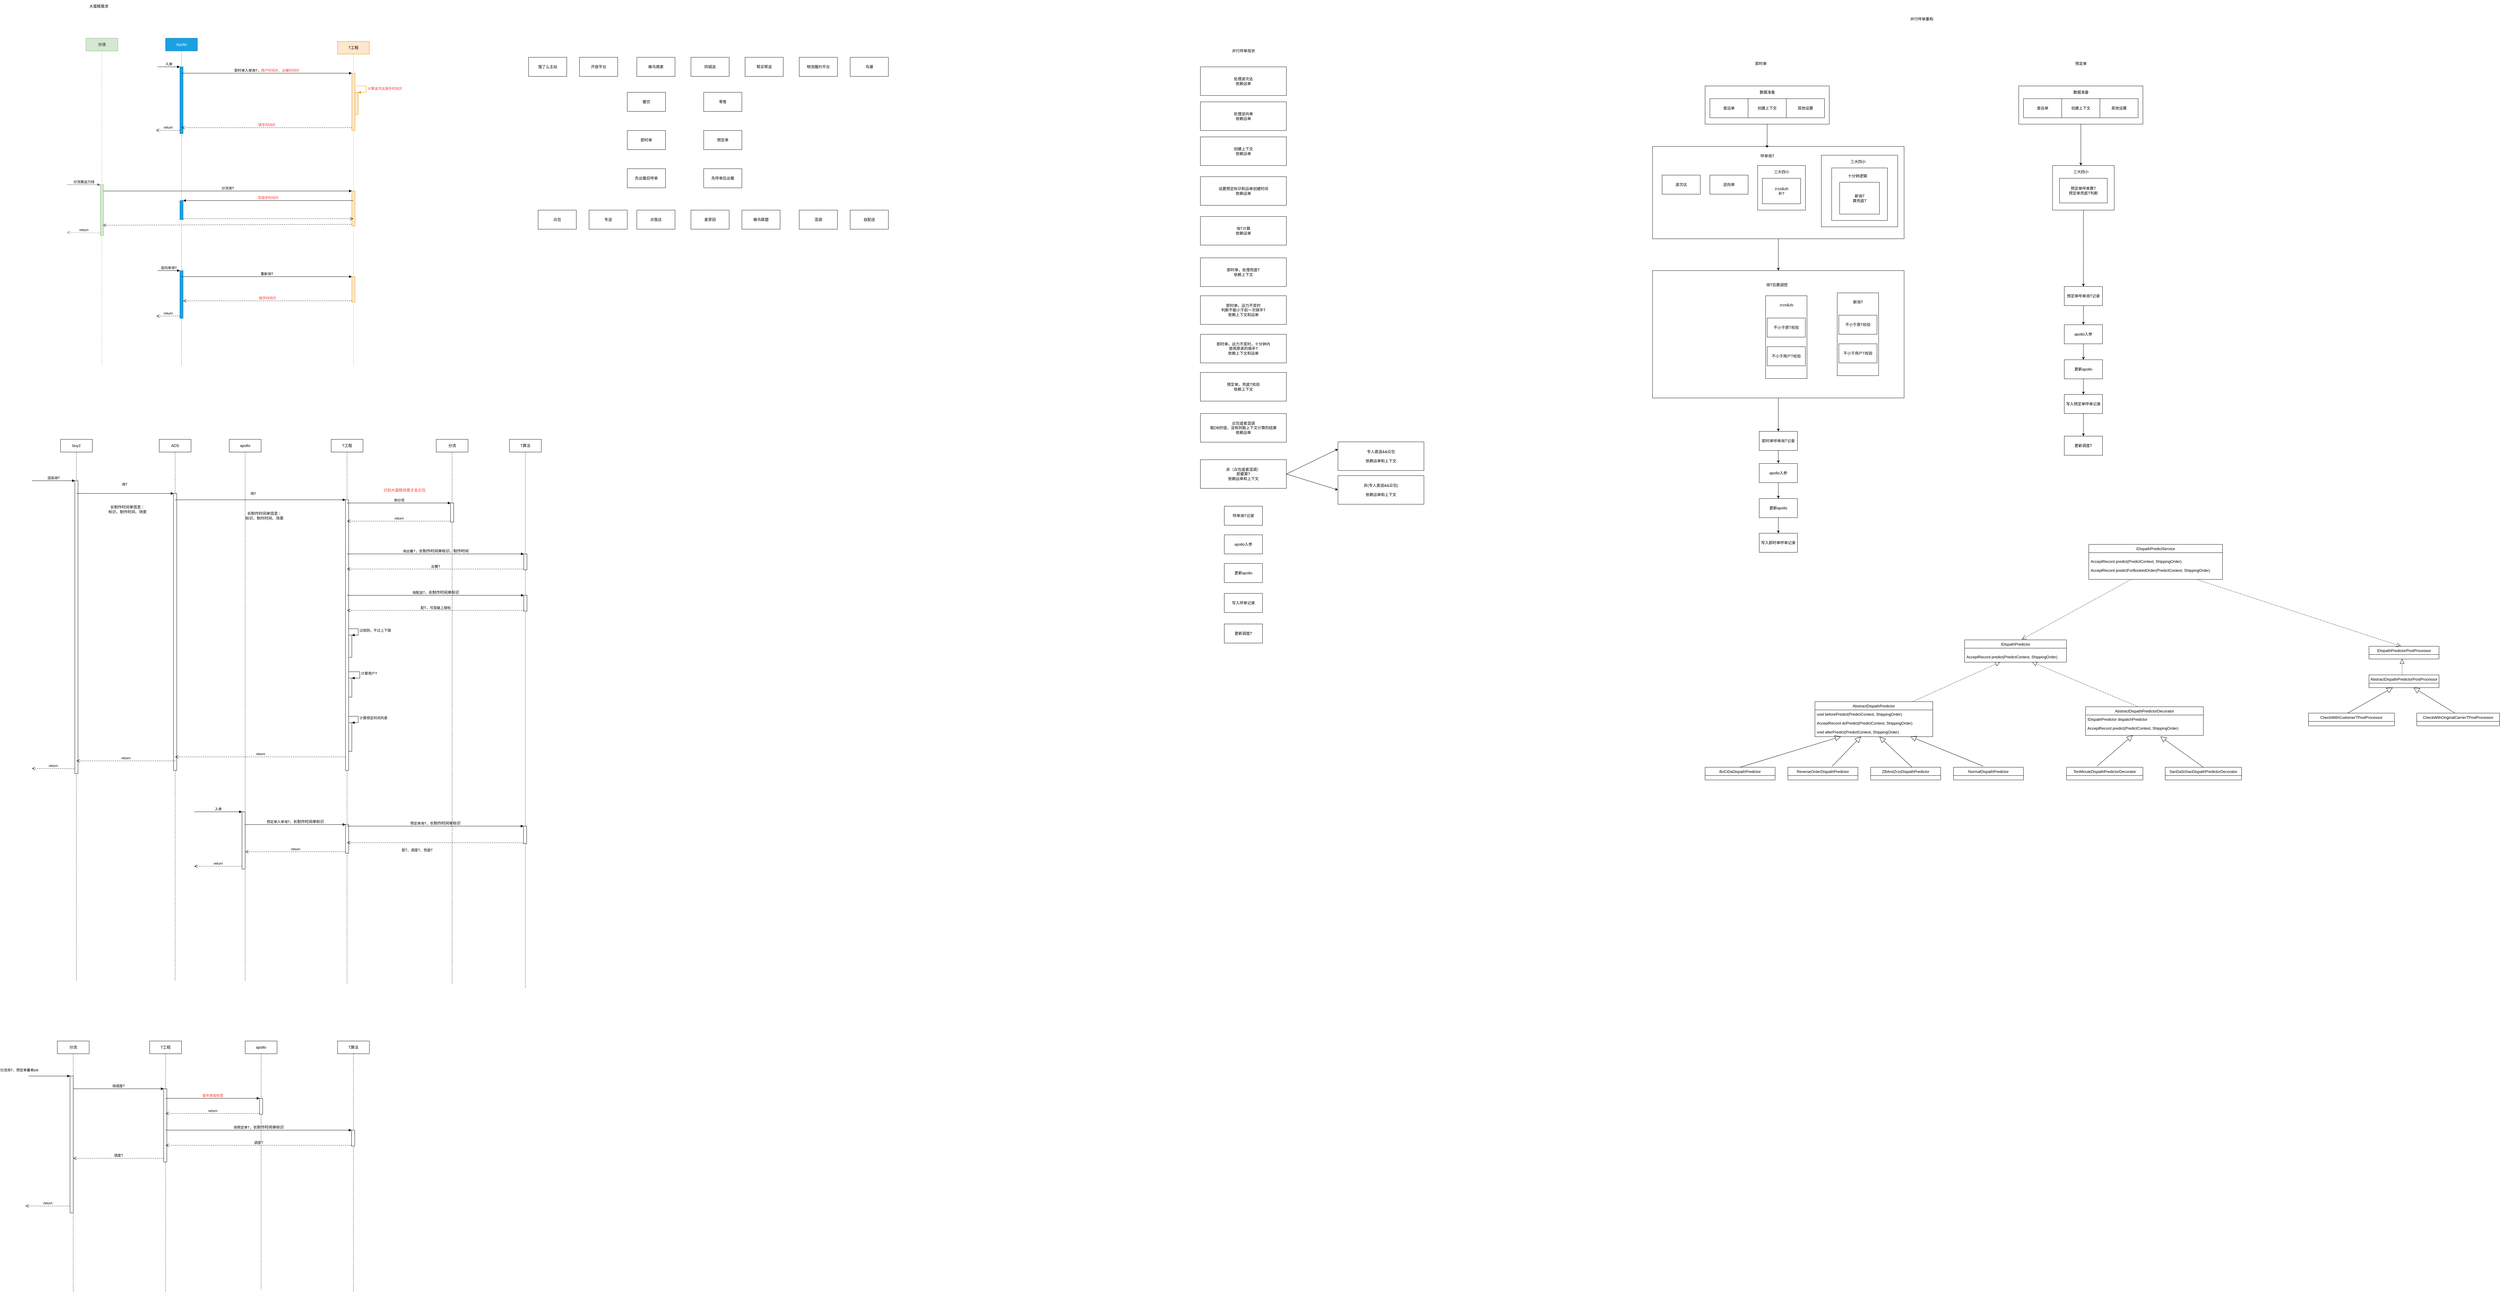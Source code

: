 <mxfile version="20.8.18" type="github">
  <diagram id="E3jALuVVR5PxI1aeyk7M" name="第 1 页">
    <mxGraphModel dx="3790" dy="2785" grid="1" gridSize="10" guides="1" tooltips="1" connect="1" arrows="1" fold="1" page="1" pageScale="1" pageWidth="827" pageHeight="1169" math="0" shadow="0">
      <root>
        <mxCell id="0" />
        <mxCell id="1" parent="0" />
        <mxCell id="o2_JBnGHYqlQZsIB3G5X-27" style="edgeStyle=orthogonalEdgeStyle;rounded=0;orthogonalLoop=1;jettySize=auto;html=1;entryX=0.5;entryY=0;entryDx=0;entryDy=0;" edge="1" parent="1" source="zamYdvRCqPIExTTeQIOF-87" target="zamYdvRCqPIExTTeQIOF-44">
          <mxGeometry relative="1" as="geometry" />
        </mxCell>
        <mxCell id="zamYdvRCqPIExTTeQIOF-87" value="" style="whiteSpace=wrap;html=1;" parent="1" vertex="1">
          <mxGeometry x="4710" y="740" width="790" height="400" as="geometry" />
        </mxCell>
        <mxCell id="o2_JBnGHYqlQZsIB3G5X-15" value="" style="whiteSpace=wrap;html=1;" vertex="1" parent="1">
          <mxGeometry x="5065" y="819" width="130" height="260" as="geometry" />
        </mxCell>
        <mxCell id="o2_JBnGHYqlQZsIB3G5X-26" style="edgeStyle=orthogonalEdgeStyle;rounded=0;orthogonalLoop=1;jettySize=auto;html=1;entryX=0.5;entryY=0;entryDx=0;entryDy=0;" edge="1" parent="1" source="zamYdvRCqPIExTTeQIOF-45" target="zamYdvRCqPIExTTeQIOF-87">
          <mxGeometry relative="1" as="geometry" />
        </mxCell>
        <mxCell id="zamYdvRCqPIExTTeQIOF-45" value="" style="whiteSpace=wrap;html=1;" parent="1" vertex="1">
          <mxGeometry x="4710" y="350" width="790" height="290" as="geometry" />
        </mxCell>
        <mxCell id="zamYdvRCqPIExTTeQIOF-80" value="" style="edgeStyle=orthogonalEdgeStyle;rounded=0;orthogonalLoop=1;jettySize=auto;html=1;" parent="1" source="zamYdvRCqPIExTTeQIOF-67" target="zamYdvRCqPIExTTeQIOF-77" edge="1">
          <mxGeometry relative="1" as="geometry" />
        </mxCell>
        <mxCell id="zamYdvRCqPIExTTeQIOF-67" value="" style="whiteSpace=wrap;html=1;" parent="1" vertex="1">
          <mxGeometry x="5966.26" y="410" width="193.74" height="140" as="geometry" />
        </mxCell>
        <mxCell id="zamYdvRCqPIExTTeQIOF-64" value="" style="whiteSpace=wrap;html=1;" parent="1" vertex="1">
          <mxGeometry x="5040" y="410" width="150" height="140" as="geometry" />
        </mxCell>
        <mxCell id="zamYdvRCqPIExTTeQIOF-37" value="" style="whiteSpace=wrap;html=1;" parent="1" vertex="1">
          <mxGeometry x="5240" y="377.5" width="240" height="225" as="geometry" />
        </mxCell>
        <mxCell id="zamYdvRCqPIExTTeQIOF-35" value="" style="whiteSpace=wrap;html=1;" parent="1" vertex="1">
          <mxGeometry x="5272.5" y="417.5" width="175" height="165" as="geometry" />
        </mxCell>
        <mxCell id="e2RcNM_Y5yWlaevunkYN-1" value="Apollo" style="shape=umlLifeline;perimeter=lifelinePerimeter;whiteSpace=wrap;html=1;container=1;collapsible=0;recursiveResize=0;outlineConnect=0;fillColor=#1ba1e2;fontColor=#ffffff;strokeColor=#006EAF;" parent="1" vertex="1">
          <mxGeometry x="40" y="10" width="100" height="1030" as="geometry" />
        </mxCell>
        <mxCell id="e2RcNM_Y5yWlaevunkYN-4" value="" style="html=1;points=[];perimeter=orthogonalPerimeter;fillColor=#1ba1e2;fontColor=#ffffff;strokeColor=#006EAF;" parent="e2RcNM_Y5yWlaevunkYN-1" vertex="1">
          <mxGeometry x="45" y="90" width="10" height="210" as="geometry" />
        </mxCell>
        <mxCell id="e2RcNM_Y5yWlaevunkYN-5" value="入单" style="html=1;verticalAlign=bottom;endArrow=block;entryX=0;entryY=0;rounded=0;" parent="e2RcNM_Y5yWlaevunkYN-1" target="e2RcNM_Y5yWlaevunkYN-4" edge="1">
          <mxGeometry relative="1" as="geometry">
            <mxPoint x="-25" y="90" as="sourcePoint" />
          </mxGeometry>
        </mxCell>
        <mxCell id="e2RcNM_Y5yWlaevunkYN-6" value="return" style="html=1;verticalAlign=bottom;endArrow=open;dashed=1;endSize=8;exitX=0;exitY=0.95;rounded=0;" parent="e2RcNM_Y5yWlaevunkYN-1" source="e2RcNM_Y5yWlaevunkYN-4" edge="1">
          <mxGeometry relative="1" as="geometry">
            <mxPoint x="-30" y="289" as="targetPoint" />
          </mxGeometry>
        </mxCell>
        <mxCell id="e2RcNM_Y5yWlaevunkYN-29" value="" style="html=1;points=[];perimeter=orthogonalPerimeter;fontColor=#ffffff;fillColor=#1ba1e2;strokeColor=#006EAF;" parent="e2RcNM_Y5yWlaevunkYN-1" vertex="1">
          <mxGeometry x="45" y="510" width="10" height="60" as="geometry" />
        </mxCell>
        <mxCell id="e2RcNM_Y5yWlaevunkYN-55" value="" style="html=1;points=[];perimeter=orthogonalPerimeter;fontColor=#ffffff;fillColor=#1ba1e2;strokeColor=#006EAF;" parent="e2RcNM_Y5yWlaevunkYN-1" vertex="1">
          <mxGeometry x="45" y="730" width="10" height="150" as="geometry" />
        </mxCell>
        <mxCell id="e2RcNM_Y5yWlaevunkYN-56" value="逆向单询T" style="html=1;verticalAlign=bottom;endArrow=block;entryX=0;entryY=0;rounded=0;fontColor=#000000;" parent="e2RcNM_Y5yWlaevunkYN-1" target="e2RcNM_Y5yWlaevunkYN-55" edge="1">
          <mxGeometry relative="1" as="geometry">
            <mxPoint x="-25" y="730" as="sourcePoint" />
          </mxGeometry>
        </mxCell>
        <mxCell id="e2RcNM_Y5yWlaevunkYN-57" value="return" style="html=1;verticalAlign=bottom;endArrow=open;dashed=1;endSize=8;exitX=0;exitY=0.95;rounded=0;fontColor=#000000;" parent="e2RcNM_Y5yWlaevunkYN-1" source="e2RcNM_Y5yWlaevunkYN-55" edge="1">
          <mxGeometry relative="1" as="geometry">
            <mxPoint x="-29" y="873" as="targetPoint" />
          </mxGeometry>
        </mxCell>
        <mxCell id="e2RcNM_Y5yWlaevunkYN-2" value="T工程" style="shape=umlLifeline;perimeter=lifelinePerimeter;whiteSpace=wrap;html=1;container=1;collapsible=0;recursiveResize=0;outlineConnect=0;fillColor=#ffe6cc;strokeColor=#d79b00;" parent="1" vertex="1">
          <mxGeometry x="580" y="20" width="100" height="1020" as="geometry" />
        </mxCell>
        <mxCell id="e2RcNM_Y5yWlaevunkYN-7" value="" style="html=1;points=[];perimeter=orthogonalPerimeter;fillColor=#ffe6cc;strokeColor=#d79b00;" parent="e2RcNM_Y5yWlaevunkYN-2" vertex="1">
          <mxGeometry x="45" y="100" width="10" height="180" as="geometry" />
        </mxCell>
        <mxCell id="e2RcNM_Y5yWlaevunkYN-13" value="" style="html=1;points=[];perimeter=orthogonalPerimeter;fillColor=#ffe6cc;strokeColor=#d79b00;" parent="e2RcNM_Y5yWlaevunkYN-2" vertex="1">
          <mxGeometry x="45" y="470" width="10" height="110" as="geometry" />
        </mxCell>
        <mxCell id="e2RcNM_Y5yWlaevunkYN-26" value="" style="html=1;points=[];perimeter=orthogonalPerimeter;fillColor=#ffe6cc;strokeColor=#d79b00;" parent="e2RcNM_Y5yWlaevunkYN-2" vertex="1">
          <mxGeometry x="55" y="160" width="10" height="70" as="geometry" />
        </mxCell>
        <mxCell id="e2RcNM_Y5yWlaevunkYN-27" value="&lt;font color=&quot;#ff3333&quot;&gt;计算波次达骑手时间片&lt;/font&gt;" style="edgeStyle=orthogonalEdgeStyle;html=1;align=left;spacingLeft=2;endArrow=block;rounded=0;entryX=1;entryY=0;fontColor=#000000;fillColor=#ffe6cc;strokeColor=#d79b00;" parent="e2RcNM_Y5yWlaevunkYN-2" target="e2RcNM_Y5yWlaevunkYN-26" edge="1">
          <mxGeometry relative="1" as="geometry">
            <mxPoint x="60" y="140" as="sourcePoint" />
            <Array as="points">
              <mxPoint x="90" y="140" />
            </Array>
          </mxGeometry>
        </mxCell>
        <mxCell id="e2RcNM_Y5yWlaevunkYN-58" value="" style="html=1;points=[];perimeter=orthogonalPerimeter;fillColor=#ffe6cc;strokeColor=#d79b00;" parent="e2RcNM_Y5yWlaevunkYN-2" vertex="1">
          <mxGeometry x="45" y="739" width="10" height="80" as="geometry" />
        </mxCell>
        <mxCell id="e2RcNM_Y5yWlaevunkYN-3" value="分流" style="shape=umlLifeline;perimeter=lifelinePerimeter;whiteSpace=wrap;html=1;container=1;collapsible=0;recursiveResize=0;outlineConnect=0;fillColor=#d5e8d4;strokeColor=#82b366;" parent="1" vertex="1">
          <mxGeometry x="-210" y="10" width="100" height="1030" as="geometry" />
        </mxCell>
        <mxCell id="e2RcNM_Y5yWlaevunkYN-10" value="" style="html=1;points=[];perimeter=orthogonalPerimeter;fillColor=#d5e8d4;strokeColor=#82b366;" parent="e2RcNM_Y5yWlaevunkYN-3" vertex="1">
          <mxGeometry x="45" y="460" width="10" height="160" as="geometry" />
        </mxCell>
        <mxCell id="e2RcNM_Y5yWlaevunkYN-11" value="分流推运力线" style="html=1;verticalAlign=bottom;endArrow=block;entryX=0;entryY=0;rounded=0;fillColor=#f5f5f5;strokeColor=#666666;" parent="e2RcNM_Y5yWlaevunkYN-3" target="e2RcNM_Y5yWlaevunkYN-10" edge="1">
          <mxGeometry relative="1" as="geometry">
            <mxPoint x="-60" y="460" as="sourcePoint" />
          </mxGeometry>
        </mxCell>
        <mxCell id="e2RcNM_Y5yWlaevunkYN-12" value="return" style="html=1;verticalAlign=bottom;endArrow=open;dashed=1;endSize=8;exitX=0;exitY=0.95;rounded=0;fillColor=#f5f5f5;strokeColor=#666666;" parent="e2RcNM_Y5yWlaevunkYN-3" source="e2RcNM_Y5yWlaevunkYN-10" edge="1">
          <mxGeometry relative="1" as="geometry">
            <mxPoint x="-60" y="610" as="targetPoint" />
          </mxGeometry>
        </mxCell>
        <mxCell id="e2RcNM_Y5yWlaevunkYN-8" value="即时单入单询T，&lt;font color=&quot;#ff3333&quot;&gt;用户时间片、出餐时间片&lt;/font&gt;" style="html=1;verticalAlign=bottom;endArrow=block;entryX=0;entryY=0;rounded=0;" parent="1" source="e2RcNM_Y5yWlaevunkYN-1" target="e2RcNM_Y5yWlaevunkYN-7" edge="1">
          <mxGeometry relative="1" as="geometry">
            <mxPoint x="195" y="110" as="sourcePoint" />
          </mxGeometry>
        </mxCell>
        <mxCell id="e2RcNM_Y5yWlaevunkYN-9" value="&lt;font color=&quot;#ff3333&quot;&gt;骑手时间片&lt;/font&gt;" style="html=1;verticalAlign=bottom;endArrow=open;dashed=1;endSize=8;exitX=0;exitY=0.95;rounded=0;" parent="1" source="e2RcNM_Y5yWlaevunkYN-7" target="e2RcNM_Y5yWlaevunkYN-1" edge="1">
          <mxGeometry relative="1" as="geometry">
            <mxPoint x="200" y="170" as="targetPoint" />
          </mxGeometry>
        </mxCell>
        <mxCell id="e2RcNM_Y5yWlaevunkYN-14" value="分流询T" style="html=1;verticalAlign=bottom;endArrow=block;entryX=0;entryY=0;rounded=0;" parent="1" source="e2RcNM_Y5yWlaevunkYN-10" target="e2RcNM_Y5yWlaevunkYN-13" edge="1">
          <mxGeometry relative="1" as="geometry">
            <mxPoint x="-160" y="500" as="sourcePoint" />
          </mxGeometry>
        </mxCell>
        <mxCell id="e2RcNM_Y5yWlaevunkYN-15" value="" style="html=1;verticalAlign=bottom;endArrow=open;dashed=1;endSize=8;exitX=0;exitY=0.95;rounded=0;entryX=0.844;entryY=0.797;entryDx=0;entryDy=0;entryPerimeter=0;" parent="1" source="e2RcNM_Y5yWlaevunkYN-13" target="e2RcNM_Y5yWlaevunkYN-10" edge="1">
          <mxGeometry relative="1" as="geometry">
            <mxPoint x="-161" y="576" as="targetPoint" />
          </mxGeometry>
        </mxCell>
        <mxCell id="e2RcNM_Y5yWlaevunkYN-30" value="写骑手时间片" style="html=1;verticalAlign=bottom;endArrow=block;entryX=1;entryY=0;rounded=0;fontColor=#FF3333;" parent="1" source="e2RcNM_Y5yWlaevunkYN-2" target="e2RcNM_Y5yWlaevunkYN-29" edge="1">
          <mxGeometry relative="1" as="geometry">
            <mxPoint x="155" y="510" as="sourcePoint" />
          </mxGeometry>
        </mxCell>
        <mxCell id="e2RcNM_Y5yWlaevunkYN-31" value="" style="html=1;verticalAlign=bottom;endArrow=open;dashed=1;endSize=8;exitX=1;exitY=0.95;rounded=0;fontColor=#FF3333;" parent="1" source="e2RcNM_Y5yWlaevunkYN-29" target="e2RcNM_Y5yWlaevunkYN-2" edge="1">
          <mxGeometry relative="1" as="geometry">
            <mxPoint x="155" y="567" as="targetPoint" />
          </mxGeometry>
        </mxCell>
        <mxCell id="e2RcNM_Y5yWlaevunkYN-35" value="饿了么主站" style="whiteSpace=wrap;html=1;fontColor=#000000;" parent="1" vertex="1">
          <mxGeometry x="1180" y="70" width="120" height="60" as="geometry" />
        </mxCell>
        <mxCell id="e2RcNM_Y5yWlaevunkYN-36" value="开放平台" style="whiteSpace=wrap;html=1;fontColor=#000000;" parent="1" vertex="1">
          <mxGeometry x="1340" y="70" width="120" height="60" as="geometry" />
        </mxCell>
        <mxCell id="e2RcNM_Y5yWlaevunkYN-37" value="同城送" style="whiteSpace=wrap;html=1;fontColor=#000000;" parent="1" vertex="1">
          <mxGeometry x="1690" y="70" width="120" height="60" as="geometry" />
        </mxCell>
        <mxCell id="e2RcNM_Y5yWlaevunkYN-38" value="帮买帮送" style="whiteSpace=wrap;html=1;fontColor=#000000;" parent="1" vertex="1">
          <mxGeometry x="1860" y="70" width="120" height="60" as="geometry" />
        </mxCell>
        <mxCell id="e2RcNM_Y5yWlaevunkYN-39" value="物流履约平台" style="whiteSpace=wrap;html=1;fontColor=#000000;" parent="1" vertex="1">
          <mxGeometry x="2030" y="70" width="120" height="60" as="geometry" />
        </mxCell>
        <mxCell id="e2RcNM_Y5yWlaevunkYN-40" value="鸟潮" style="whiteSpace=wrap;html=1;fontColor=#000000;" parent="1" vertex="1">
          <mxGeometry x="2190" y="70" width="120" height="60" as="geometry" />
        </mxCell>
        <mxCell id="e2RcNM_Y5yWlaevunkYN-41" value="餐饮" style="whiteSpace=wrap;html=1;fontColor=#000000;" parent="1" vertex="1">
          <mxGeometry x="1490" y="180" width="120" height="60" as="geometry" />
        </mxCell>
        <mxCell id="e2RcNM_Y5yWlaevunkYN-42" value="零售" style="whiteSpace=wrap;html=1;fontColor=#000000;" parent="1" vertex="1">
          <mxGeometry x="1730" y="180" width="120" height="60" as="geometry" />
        </mxCell>
        <mxCell id="e2RcNM_Y5yWlaevunkYN-43" value="众包" style="whiteSpace=wrap;html=1;fontColor=#000000;" parent="1" vertex="1">
          <mxGeometry x="1210" y="550" width="120" height="60" as="geometry" />
        </mxCell>
        <mxCell id="e2RcNM_Y5yWlaevunkYN-44" value="专送" style="whiteSpace=wrap;html=1;fontColor=#000000;" parent="1" vertex="1">
          <mxGeometry x="1370" y="550" width="120" height="60" as="geometry" />
        </mxCell>
        <mxCell id="e2RcNM_Y5yWlaevunkYN-45" value="混调" style="whiteSpace=wrap;html=1;fontColor=#000000;" parent="1" vertex="1">
          <mxGeometry x="2030" y="550" width="120" height="60" as="geometry" />
        </mxCell>
        <mxCell id="e2RcNM_Y5yWlaevunkYN-46" value="自配送" style="whiteSpace=wrap;html=1;fontColor=#000000;" parent="1" vertex="1">
          <mxGeometry x="2190" y="550" width="120" height="60" as="geometry" />
        </mxCell>
        <mxCell id="e2RcNM_Y5yWlaevunkYN-47" value="即时单" style="whiteSpace=wrap;html=1;fontColor=#000000;" parent="1" vertex="1">
          <mxGeometry x="1490" y="300" width="120" height="60" as="geometry" />
        </mxCell>
        <mxCell id="e2RcNM_Y5yWlaevunkYN-48" value="预定单" style="whiteSpace=wrap;html=1;fontColor=#000000;" parent="1" vertex="1">
          <mxGeometry x="1730" y="300" width="120" height="60" as="geometry" />
        </mxCell>
        <mxCell id="e2RcNM_Y5yWlaevunkYN-49" value="先出餐后呼单" style="whiteSpace=wrap;html=1;fontColor=#000000;" parent="1" vertex="1">
          <mxGeometry x="1490" y="420" width="120" height="60" as="geometry" />
        </mxCell>
        <mxCell id="e2RcNM_Y5yWlaevunkYN-50" value="先呼单后出餐" style="whiteSpace=wrap;html=1;fontColor=#000000;" parent="1" vertex="1">
          <mxGeometry x="1730" y="420" width="120" height="60" as="geometry" />
        </mxCell>
        <mxCell id="e2RcNM_Y5yWlaevunkYN-51" value="蜂鸟商家" style="whiteSpace=wrap;html=1;fontColor=#000000;" parent="1" vertex="1">
          <mxGeometry x="1520" y="70" width="120" height="60" as="geometry" />
        </mxCell>
        <mxCell id="e2RcNM_Y5yWlaevunkYN-52" value="点我达" style="whiteSpace=wrap;html=1;fontColor=#000000;" parent="1" vertex="1">
          <mxGeometry x="1520" y="550" width="120" height="60" as="geometry" />
        </mxCell>
        <mxCell id="e2RcNM_Y5yWlaevunkYN-53" value="麦芽田" style="whiteSpace=wrap;html=1;fontColor=#000000;" parent="1" vertex="1">
          <mxGeometry x="1690" y="550" width="120" height="60" as="geometry" />
        </mxCell>
        <mxCell id="e2RcNM_Y5yWlaevunkYN-54" value="蜂鸟联盟" style="whiteSpace=wrap;html=1;fontColor=#000000;" parent="1" vertex="1">
          <mxGeometry x="1850" y="550" width="120" height="60" as="geometry" />
        </mxCell>
        <mxCell id="e2RcNM_Y5yWlaevunkYN-59" value="重新询T" style="html=1;verticalAlign=bottom;endArrow=block;entryX=0;entryY=0;rounded=0;fontColor=#000000;" parent="1" target="e2RcNM_Y5yWlaevunkYN-58" edge="1">
          <mxGeometry relative="1" as="geometry">
            <mxPoint x="90.25" y="759" as="sourcePoint" />
          </mxGeometry>
        </mxCell>
        <mxCell id="e2RcNM_Y5yWlaevunkYN-60" value="&lt;span style=&quot;color: rgb(255, 51, 51);&quot;&gt;骑手时间片&lt;/span&gt;" style="html=1;verticalAlign=bottom;endArrow=open;dashed=1;endSize=8;exitX=0;exitY=0.95;rounded=0;fontColor=#000000;" parent="1" source="e2RcNM_Y5yWlaevunkYN-58" target="e2RcNM_Y5yWlaevunkYN-55" edge="1">
          <mxGeometry relative="1" as="geometry">
            <mxPoint x="555" y="835" as="targetPoint" />
          </mxGeometry>
        </mxCell>
        <mxCell id="AoUmKHOgmjfq3gmo8bAv-2" value="buy2" style="shape=umlLifeline;perimeter=lifelinePerimeter;whiteSpace=wrap;html=1;container=1;collapsible=0;recursiveResize=0;outlineConnect=0;" parent="1" vertex="1">
          <mxGeometry x="-290" y="1270" width="100" height="1700" as="geometry" />
        </mxCell>
        <mxCell id="AoUmKHOgmjfq3gmo8bAv-10" value="" style="html=1;points=[];perimeter=orthogonalPerimeter;" parent="AoUmKHOgmjfq3gmo8bAv-2" vertex="1">
          <mxGeometry x="45" y="130" width="10" height="920" as="geometry" />
        </mxCell>
        <mxCell id="AoUmKHOgmjfq3gmo8bAv-11" value="渲染询T" style="html=1;verticalAlign=bottom;endArrow=block;entryX=0;entryY=0;rounded=0;" parent="AoUmKHOgmjfq3gmo8bAv-2" target="AoUmKHOgmjfq3gmo8bAv-10" edge="1">
          <mxGeometry relative="1" as="geometry">
            <mxPoint x="-90" y="130" as="sourcePoint" />
          </mxGeometry>
        </mxCell>
        <mxCell id="AoUmKHOgmjfq3gmo8bAv-12" value="return" style="html=1;verticalAlign=bottom;endArrow=open;dashed=1;endSize=8;rounded=0;exitX=-0.2;exitY=0.983;exitDx=0;exitDy=0;exitPerimeter=0;" parent="AoUmKHOgmjfq3gmo8bAv-2" source="AoUmKHOgmjfq3gmo8bAv-10" edge="1">
          <mxGeometry relative="1" as="geometry">
            <mxPoint x="-90" y="1034" as="targetPoint" />
          </mxGeometry>
        </mxCell>
        <mxCell id="AoUmKHOgmjfq3gmo8bAv-3" value="ADS" style="shape=umlLifeline;perimeter=lifelinePerimeter;whiteSpace=wrap;html=1;container=1;collapsible=0;recursiveResize=0;outlineConnect=0;" parent="1" vertex="1">
          <mxGeometry x="20" y="1270" width="100" height="1700" as="geometry" />
        </mxCell>
        <mxCell id="AoUmKHOgmjfq3gmo8bAv-13" value="" style="html=1;points=[];perimeter=orthogonalPerimeter;" parent="AoUmKHOgmjfq3gmo8bAv-3" vertex="1">
          <mxGeometry x="45" y="170" width="10" height="870" as="geometry" />
        </mxCell>
        <mxCell id="AoUmKHOgmjfq3gmo8bAv-4" value="T工程" style="shape=umlLifeline;perimeter=lifelinePerimeter;whiteSpace=wrap;html=1;container=1;collapsible=0;recursiveResize=0;outlineConnect=0;" parent="1" vertex="1">
          <mxGeometry x="560" y="1270" width="100" height="1710" as="geometry" />
        </mxCell>
        <mxCell id="AoUmKHOgmjfq3gmo8bAv-16" value="" style="html=1;points=[];perimeter=orthogonalPerimeter;" parent="AoUmKHOgmjfq3gmo8bAv-4" vertex="1">
          <mxGeometry x="45" y="190" width="10" height="850" as="geometry" />
        </mxCell>
        <mxCell id="AoUmKHOgmjfq3gmo8bAv-35" value="" style="html=1;points=[];perimeter=orthogonalPerimeter;" parent="AoUmKHOgmjfq3gmo8bAv-4" vertex="1">
          <mxGeometry x="55" y="615" width="10" height="70" as="geometry" />
        </mxCell>
        <mxCell id="AoUmKHOgmjfq3gmo8bAv-36" value="过规则，不过上下限" style="edgeStyle=orthogonalEdgeStyle;html=1;align=left;spacingLeft=2;endArrow=block;rounded=0;entryX=1;entryY=0;fontColor=#000000;" parent="AoUmKHOgmjfq3gmo8bAv-4" target="AoUmKHOgmjfq3gmo8bAv-35" edge="1">
          <mxGeometry relative="1" as="geometry">
            <mxPoint x="55" y="595" as="sourcePoint" />
            <Array as="points">
              <mxPoint x="85" y="595" />
            </Array>
          </mxGeometry>
        </mxCell>
        <mxCell id="AoUmKHOgmjfq3gmo8bAv-37" value="" style="html=1;points=[];perimeter=orthogonalPerimeter;" parent="AoUmKHOgmjfq3gmo8bAv-4" vertex="1">
          <mxGeometry x="55" y="750" width="10" height="60" as="geometry" />
        </mxCell>
        <mxCell id="AoUmKHOgmjfq3gmo8bAv-38" value="计算用户T" style="edgeStyle=orthogonalEdgeStyle;html=1;align=left;spacingLeft=2;endArrow=block;rounded=0;entryX=1;entryY=0;" parent="AoUmKHOgmjfq3gmo8bAv-4" target="AoUmKHOgmjfq3gmo8bAv-37" edge="1">
          <mxGeometry relative="1" as="geometry">
            <mxPoint x="55" y="730" as="sourcePoint" />
            <Array as="points">
              <mxPoint x="90" y="730" />
            </Array>
          </mxGeometry>
        </mxCell>
        <mxCell id="AoUmKHOgmjfq3gmo8bAv-39" value="" style="html=1;points=[];perimeter=orthogonalPerimeter;" parent="AoUmKHOgmjfq3gmo8bAv-4" vertex="1">
          <mxGeometry x="55" y="890" width="10" height="90" as="geometry" />
        </mxCell>
        <mxCell id="AoUmKHOgmjfq3gmo8bAv-40" value="计算预定时间列表" style="edgeStyle=orthogonalEdgeStyle;html=1;align=left;spacingLeft=2;endArrow=block;rounded=0;entryX=1;entryY=0;" parent="AoUmKHOgmjfq3gmo8bAv-4" target="AoUmKHOgmjfq3gmo8bAv-39" edge="1">
          <mxGeometry relative="1" as="geometry">
            <mxPoint x="55" y="870" as="sourcePoint" />
            <Array as="points">
              <mxPoint x="85" y="870" />
            </Array>
          </mxGeometry>
        </mxCell>
        <mxCell id="AoUmKHOgmjfq3gmo8bAv-50" value="" style="html=1;points=[];perimeter=orthogonalPerimeter;" parent="AoUmKHOgmjfq3gmo8bAv-4" vertex="1">
          <mxGeometry x="45" y="1210" width="10" height="90" as="geometry" />
        </mxCell>
        <mxCell id="AoUmKHOgmjfq3gmo8bAv-6" value="T算法" style="shape=umlLifeline;perimeter=lifelinePerimeter;whiteSpace=wrap;html=1;container=1;collapsible=0;recursiveResize=0;outlineConnect=0;" parent="1" vertex="1">
          <mxGeometry x="1120" y="1270" width="100" height="1725" as="geometry" />
        </mxCell>
        <mxCell id="AoUmKHOgmjfq3gmo8bAv-25" value="" style="html=1;points=[];perimeter=orthogonalPerimeter;" parent="AoUmKHOgmjfq3gmo8bAv-6" vertex="1">
          <mxGeometry x="45" y="360" width="10" height="50" as="geometry" />
        </mxCell>
        <mxCell id="AoUmKHOgmjfq3gmo8bAv-32" value="" style="html=1;points=[];perimeter=orthogonalPerimeter;" parent="AoUmKHOgmjfq3gmo8bAv-6" vertex="1">
          <mxGeometry x="45" y="490" width="10" height="50" as="geometry" />
        </mxCell>
        <mxCell id="AoUmKHOgmjfq3gmo8bAv-53" value="" style="html=1;points=[];perimeter=orthogonalPerimeter;" parent="AoUmKHOgmjfq3gmo8bAv-6" vertex="1">
          <mxGeometry x="44" y="1215" width="10" height="55" as="geometry" />
        </mxCell>
        <mxCell id="AoUmKHOgmjfq3gmo8bAv-14" value="&lt;font color=&quot;#000000&quot;&gt;询T&lt;/font&gt;" style="html=1;verticalAlign=bottom;endArrow=block;entryX=0;entryY=0;rounded=0;fontColor=#FF3333;" parent="1" source="AoUmKHOgmjfq3gmo8bAv-2" target="AoUmKHOgmjfq3gmo8bAv-13" edge="1">
          <mxGeometry x="-0.014" y="20" relative="1" as="geometry">
            <mxPoint x="5" y="1440" as="sourcePoint" />
            <mxPoint as="offset" />
          </mxGeometry>
        </mxCell>
        <mxCell id="AoUmKHOgmjfq3gmo8bAv-17" value="" style="html=1;verticalAlign=bottom;endArrow=block;entryX=0;entryY=0;rounded=0;" parent="1" source="AoUmKHOgmjfq3gmo8bAv-3" target="AoUmKHOgmjfq3gmo8bAv-16" edge="1">
          <mxGeometry relative="1" as="geometry">
            <mxPoint x="455" y="1460" as="sourcePoint" />
          </mxGeometry>
        </mxCell>
        <mxCell id="AoUmKHOgmjfq3gmo8bAv-19" value="&lt;span style=&quot;font-size: 11px; background-color: rgb(255, 255, 255);&quot;&gt;&lt;font color=&quot;#000000&quot;&gt;询T&lt;/font&gt;&lt;/span&gt;" style="text;html=1;align=center;verticalAlign=middle;resizable=0;points=[];autosize=1;strokeColor=none;fillColor=none;fontColor=#FF3333;" parent="1" vertex="1">
          <mxGeometry x="290" y="1420" width="50" height="40" as="geometry" />
        </mxCell>
        <mxCell id="AoUmKHOgmjfq3gmo8bAv-26" value="&lt;font color=&quot;#000000&quot;&gt;询出餐T，&lt;/font&gt;&lt;span style=&quot;color: rgb(0, 0, 0); font-size: 12px; background-color: rgb(251, 251, 251);&quot;&gt;长制作时间单标识、制作时间&lt;/span&gt;" style="html=1;verticalAlign=bottom;endArrow=block;entryX=0;entryY=0;rounded=0;fontColor=#FF3333;" parent="1" source="AoUmKHOgmjfq3gmo8bAv-4" target="AoUmKHOgmjfq3gmo8bAv-25" edge="1">
          <mxGeometry relative="1" as="geometry">
            <mxPoint x="650" y="1620" as="sourcePoint" />
          </mxGeometry>
        </mxCell>
        <mxCell id="AoUmKHOgmjfq3gmo8bAv-27" value="出餐T" style="html=1;verticalAlign=bottom;endArrow=open;dashed=1;endSize=8;exitX=0;exitY=0.95;rounded=0;" parent="1" source="AoUmKHOgmjfq3gmo8bAv-25" target="AoUmKHOgmjfq3gmo8bAv-4" edge="1">
          <mxGeometry relative="1" as="geometry">
            <mxPoint x="740" y="1677" as="targetPoint" />
          </mxGeometry>
        </mxCell>
        <mxCell id="AoUmKHOgmjfq3gmo8bAv-33" value="&lt;font color=&quot;#000000&quot;&gt;询配送T，&lt;/font&gt;&lt;span style=&quot;color: rgb(0, 0, 0); font-size: 12px; background-color: rgb(251, 251, 251);&quot;&gt;长制作时间单标识&lt;/span&gt;" style="html=1;verticalAlign=bottom;endArrow=block;entryX=0;entryY=0;rounded=0;fontColor=#FF3333;" parent="1" source="AoUmKHOgmjfq3gmo8bAv-4" target="AoUmKHOgmjfq3gmo8bAv-32" edge="1">
          <mxGeometry relative="1" as="geometry">
            <mxPoint x="1078" y="1760" as="sourcePoint" />
          </mxGeometry>
        </mxCell>
        <mxCell id="AoUmKHOgmjfq3gmo8bAv-34" value="配T，可突破上限标" style="html=1;verticalAlign=bottom;endArrow=open;dashed=1;endSize=8;exitX=0;exitY=0.95;rounded=0;" parent="1" source="AoUmKHOgmjfq3gmo8bAv-32" target="AoUmKHOgmjfq3gmo8bAv-4" edge="1">
          <mxGeometry relative="1" as="geometry">
            <mxPoint x="1078" y="1836" as="targetPoint" />
          </mxGeometry>
        </mxCell>
        <mxCell id="AoUmKHOgmjfq3gmo8bAv-18" value="return" style="html=1;verticalAlign=bottom;endArrow=open;dashed=1;endSize=8;exitX=0;exitY=0.95;rounded=0;" parent="1" source="AoUmKHOgmjfq3gmo8bAv-16" target="AoUmKHOgmjfq3gmo8bAv-3" edge="1">
          <mxGeometry relative="1" as="geometry">
            <mxPoint x="340" y="1906" as="targetPoint" />
          </mxGeometry>
        </mxCell>
        <mxCell id="AoUmKHOgmjfq3gmo8bAv-15" value="return" style="html=1;verticalAlign=bottom;endArrow=open;dashed=1;endSize=8;rounded=0;" parent="1" target="AoUmKHOgmjfq3gmo8bAv-2" edge="1">
          <mxGeometry relative="1" as="geometry">
            <mxPoint x="-80" y="2272.667" as="targetPoint" />
            <mxPoint x="70" y="2280" as="sourcePoint" />
          </mxGeometry>
        </mxCell>
        <mxCell id="AoUmKHOgmjfq3gmo8bAv-42" value="apollo" style="shape=umlLifeline;perimeter=lifelinePerimeter;whiteSpace=wrap;html=1;container=1;collapsible=0;recursiveResize=0;outlineConnect=0;" parent="1" vertex="1">
          <mxGeometry x="240" y="1270" width="100" height="1700" as="geometry" />
        </mxCell>
        <mxCell id="AoUmKHOgmjfq3gmo8bAv-47" value="" style="html=1;points=[];perimeter=orthogonalPerimeter;" parent="AoUmKHOgmjfq3gmo8bAv-42" vertex="1">
          <mxGeometry x="40" y="1170" width="10" height="180" as="geometry" />
        </mxCell>
        <mxCell id="AoUmKHOgmjfq3gmo8bAv-48" value="入单" style="html=1;verticalAlign=bottom;endArrow=block;entryX=0;entryY=0;rounded=0;" parent="AoUmKHOgmjfq3gmo8bAv-42" target="AoUmKHOgmjfq3gmo8bAv-47" edge="1">
          <mxGeometry relative="1" as="geometry">
            <mxPoint x="-110" y="1170" as="sourcePoint" />
          </mxGeometry>
        </mxCell>
        <mxCell id="AoUmKHOgmjfq3gmo8bAv-49" value="return" style="html=1;verticalAlign=bottom;endArrow=open;dashed=1;endSize=8;exitX=0;exitY=0.95;rounded=0;" parent="AoUmKHOgmjfq3gmo8bAv-42" source="AoUmKHOgmjfq3gmo8bAv-47" edge="1">
          <mxGeometry relative="1" as="geometry">
            <mxPoint x="-110" y="1341" as="targetPoint" />
          </mxGeometry>
        </mxCell>
        <mxCell id="AoUmKHOgmjfq3gmo8bAv-51" value="&lt;font color=&quot;#000000&quot;&gt;预定单入单询T，&lt;/font&gt;&lt;span style=&quot;color: rgb(0, 0, 0); font-size: 12px; background-color: rgb(251, 251, 251);&quot;&gt;长制作时间单标识&lt;/span&gt;" style="html=1;verticalAlign=bottom;endArrow=block;entryX=0;entryY=0;rounded=0;fontColor=#FF3333;" parent="1" target="AoUmKHOgmjfq3gmo8bAv-50" edge="1">
          <mxGeometry relative="1" as="geometry">
            <mxPoint x="288.5" y="2480" as="sourcePoint" />
          </mxGeometry>
        </mxCell>
        <mxCell id="AoUmKHOgmjfq3gmo8bAv-54" value="&lt;font color=&quot;#000000&quot;&gt;预定单询T，&lt;/font&gt;&lt;span style=&quot;color: rgb(0, 0, 0); font-size: 12px; background-color: rgb(251, 251, 251);&quot;&gt;长制作时间单标识&lt;/span&gt;" style="html=1;verticalAlign=bottom;endArrow=block;entryX=0;entryY=0;rounded=0;fontColor=#FF3333;" parent="1" source="AoUmKHOgmjfq3gmo8bAv-4" target="AoUmKHOgmjfq3gmo8bAv-53" edge="1">
          <mxGeometry relative="1" as="geometry">
            <mxPoint x="553.5" y="2490" as="sourcePoint" />
          </mxGeometry>
        </mxCell>
        <mxCell id="AoUmKHOgmjfq3gmo8bAv-55" value="" style="html=1;verticalAlign=bottom;endArrow=open;dashed=1;endSize=8;exitX=0;exitY=0.95;rounded=0;" parent="1" source="AoUmKHOgmjfq3gmo8bAv-53" edge="1">
          <mxGeometry relative="1" as="geometry">
            <mxPoint x="610" y="2537" as="targetPoint" />
          </mxGeometry>
        </mxCell>
        <mxCell id="AoUmKHOgmjfq3gmo8bAv-57" value="&lt;span style=&quot;font-size: 11px; background-color: rgb(255, 255, 255);&quot;&gt;配T、调度T、兜底T&lt;/span&gt;" style="text;html=1;align=center;verticalAlign=middle;resizable=0;points=[];autosize=1;strokeColor=none;fillColor=none;" parent="1" vertex="1">
          <mxGeometry x="740" y="2540" width="180" height="40" as="geometry" />
        </mxCell>
        <mxCell id="AoUmKHOgmjfq3gmo8bAv-52" value="return" style="html=1;verticalAlign=bottom;endArrow=open;dashed=1;endSize=8;exitX=0;exitY=0.95;rounded=0;" parent="1" source="AoUmKHOgmjfq3gmo8bAv-50" target="AoUmKHOgmjfq3gmo8bAv-47" edge="1">
          <mxGeometry relative="1" as="geometry">
            <mxPoint x="450" y="2594" as="targetPoint" />
          </mxGeometry>
        </mxCell>
        <mxCell id="AoUmKHOgmjfq3gmo8bAv-59" value="分流" style="shape=umlLifeline;perimeter=lifelinePerimeter;whiteSpace=wrap;html=1;container=1;collapsible=0;recursiveResize=0;outlineConnect=0;fontColor=#000000;" parent="1" vertex="1">
          <mxGeometry x="-300" y="3160" width="100" height="790" as="geometry" />
        </mxCell>
        <mxCell id="AoUmKHOgmjfq3gmo8bAv-62" value="" style="html=1;points=[];perimeter=orthogonalPerimeter;fontColor=#000000;" parent="AoUmKHOgmjfq3gmo8bAv-59" vertex="1">
          <mxGeometry x="40" y="110" width="10" height="430" as="geometry" />
        </mxCell>
        <mxCell id="AoUmKHOgmjfq3gmo8bAv-63" value="分流询T、预定单蓄单job" style="html=1;verticalAlign=bottom;endArrow=block;entryX=0;entryY=0;rounded=0;fontColor=#000000;" parent="AoUmKHOgmjfq3gmo8bAv-59" target="AoUmKHOgmjfq3gmo8bAv-62" edge="1">
          <mxGeometry x="-1" y="32" relative="1" as="geometry">
            <mxPoint x="-90" y="110" as="sourcePoint" />
            <mxPoint x="-30" y="22" as="offset" />
          </mxGeometry>
        </mxCell>
        <mxCell id="AoUmKHOgmjfq3gmo8bAv-64" value="return" style="html=1;verticalAlign=bottom;endArrow=open;dashed=1;endSize=8;exitX=0;exitY=0.95;rounded=0;fontColor=#000000;" parent="AoUmKHOgmjfq3gmo8bAv-59" source="AoUmKHOgmjfq3gmo8bAv-62" edge="1">
          <mxGeometry relative="1" as="geometry">
            <mxPoint x="-100" y="518" as="targetPoint" />
          </mxGeometry>
        </mxCell>
        <mxCell id="AoUmKHOgmjfq3gmo8bAv-60" value="T工程" style="shape=umlLifeline;perimeter=lifelinePerimeter;whiteSpace=wrap;html=1;container=1;collapsible=0;recursiveResize=0;outlineConnect=0;fontColor=#000000;" parent="1" vertex="1">
          <mxGeometry x="-10" y="3160" width="100" height="790" as="geometry" />
        </mxCell>
        <mxCell id="AoUmKHOgmjfq3gmo8bAv-65" value="" style="html=1;points=[];perimeter=orthogonalPerimeter;fontColor=#000000;" parent="AoUmKHOgmjfq3gmo8bAv-60" vertex="1">
          <mxGeometry x="44" y="150" width="10" height="230" as="geometry" />
        </mxCell>
        <mxCell id="AoUmKHOgmjfq3gmo8bAv-61" value="apollo" style="shape=umlLifeline;perimeter=lifelinePerimeter;whiteSpace=wrap;html=1;container=1;collapsible=0;recursiveResize=0;outlineConnect=0;fontColor=#000000;" parent="1" vertex="1">
          <mxGeometry x="290" y="3160" width="100" height="780" as="geometry" />
        </mxCell>
        <mxCell id="AoUmKHOgmjfq3gmo8bAv-69" value="" style="html=1;points=[];perimeter=orthogonalPerimeter;fontColor=#000000;" parent="AoUmKHOgmjfq3gmo8bAv-61" vertex="1">
          <mxGeometry x="45" y="180" width="10" height="50" as="geometry" />
        </mxCell>
        <mxCell id="AoUmKHOgmjfq3gmo8bAv-66" value="询调度T" style="html=1;verticalAlign=bottom;endArrow=block;entryX=0;entryY=0;rounded=0;fontColor=#000000;" parent="1" source="AoUmKHOgmjfq3gmo8bAv-59" target="AoUmKHOgmjfq3gmo8bAv-65" edge="1">
          <mxGeometry relative="1" as="geometry">
            <mxPoint x="-160" y="3310" as="sourcePoint" />
          </mxGeometry>
        </mxCell>
        <mxCell id="AoUmKHOgmjfq3gmo8bAv-67" value="调度T" style="html=1;verticalAlign=bottom;endArrow=open;dashed=1;endSize=8;exitX=0;exitY=0.95;rounded=0;fontColor=#000000;" parent="1" source="AoUmKHOgmjfq3gmo8bAv-65" target="AoUmKHOgmjfq3gmo8bAv-59" edge="1">
          <mxGeometry relative="1" as="geometry">
            <mxPoint x="-36" y="3386" as="targetPoint" />
          </mxGeometry>
        </mxCell>
        <mxCell id="AoUmKHOgmjfq3gmo8bAv-68" value="T算法" style="shape=umlLifeline;perimeter=lifelinePerimeter;whiteSpace=wrap;html=1;container=1;collapsible=0;recursiveResize=0;outlineConnect=0;fontColor=#000000;" parent="1" vertex="1">
          <mxGeometry x="580" y="3160" width="100" height="790" as="geometry" />
        </mxCell>
        <mxCell id="AoUmKHOgmjfq3gmo8bAv-75" value="" style="html=1;points=[];perimeter=orthogonalPerimeter;fontColor=#000000;" parent="AoUmKHOgmjfq3gmo8bAv-68" vertex="1">
          <mxGeometry x="44" y="280" width="10" height="50" as="geometry" />
        </mxCell>
        <mxCell id="AoUmKHOgmjfq3gmo8bAv-70" value="&lt;font color=&quot;#ff3333&quot;&gt;查年夜饭标签&lt;/font&gt;" style="html=1;verticalAlign=bottom;endArrow=block;entryX=0;entryY=0;rounded=0;fontColor=#000000;" parent="1" source="AoUmKHOgmjfq3gmo8bAv-60" target="AoUmKHOgmjfq3gmo8bAv-69" edge="1">
          <mxGeometry relative="1" as="geometry">
            <mxPoint x="265" y="3340" as="sourcePoint" />
          </mxGeometry>
        </mxCell>
        <mxCell id="AoUmKHOgmjfq3gmo8bAv-71" value="return" style="html=1;verticalAlign=bottom;endArrow=open;dashed=1;endSize=8;exitX=0;exitY=0.95;rounded=0;fontColor=#000000;" parent="1" source="AoUmKHOgmjfq3gmo8bAv-69" target="AoUmKHOgmjfq3gmo8bAv-60" edge="1">
          <mxGeometry relative="1" as="geometry">
            <mxPoint x="265" y="3416" as="targetPoint" />
          </mxGeometry>
        </mxCell>
        <mxCell id="AoUmKHOgmjfq3gmo8bAv-76" value="询预定单T，&lt;span style=&quot;font-size: 12px; background-color: rgb(251, 251, 251);&quot;&gt;长制作时间单标识&lt;/span&gt;" style="html=1;verticalAlign=bottom;endArrow=block;entryX=0;entryY=0;rounded=0;fontColor=#000000;" parent="1" source="AoUmKHOgmjfq3gmo8bAv-60" target="AoUmKHOgmjfq3gmo8bAv-75" edge="1">
          <mxGeometry relative="1" as="geometry">
            <mxPoint x="554" y="3440" as="sourcePoint" />
          </mxGeometry>
        </mxCell>
        <mxCell id="AoUmKHOgmjfq3gmo8bAv-77" value="调度T" style="html=1;verticalAlign=bottom;endArrow=open;dashed=1;endSize=8;exitX=0;exitY=0.95;rounded=0;fontColor=#000000;" parent="1" source="AoUmKHOgmjfq3gmo8bAv-75" target="AoUmKHOgmjfq3gmo8bAv-60" edge="1">
          <mxGeometry relative="1" as="geometry">
            <mxPoint x="554" y="3516" as="targetPoint" />
          </mxGeometry>
        </mxCell>
        <mxCell id="9se46bVj3GfnI24Nl3E_-1" value="长制作时间单信息：&lt;br&gt;标识、制作时间、场景" style="text;html=1;align=center;verticalAlign=middle;resizable=0;points=[];autosize=1;strokeColor=none;fillColor=none;" parent="1" vertex="1">
          <mxGeometry x="-180" y="1460" width="200" height="60" as="geometry" />
        </mxCell>
        <mxCell id="9se46bVj3GfnI24Nl3E_-3" value="长制作时间单信息：&lt;br&gt;标识、制作时间、场景" style="text;html=1;align=center;verticalAlign=middle;resizable=0;points=[];autosize=1;strokeColor=none;fillColor=none;" parent="1" vertex="1">
          <mxGeometry x="250" y="1480" width="200" height="60" as="geometry" />
        </mxCell>
        <mxCell id="9se46bVj3GfnI24Nl3E_-4" value="分流" style="shape=umlLifeline;perimeter=lifelinePerimeter;whiteSpace=wrap;html=1;container=1;collapsible=0;recursiveResize=0;outlineConnect=0;" parent="1" vertex="1">
          <mxGeometry x="890" y="1270" width="100" height="1710" as="geometry" />
        </mxCell>
        <mxCell id="9se46bVj3GfnI24Nl3E_-13" value="" style="html=1;points=[];perimeter=orthogonalPerimeter;fontColor=#000000;" parent="9se46bVj3GfnI24Nl3E_-4" vertex="1">
          <mxGeometry x="45" y="200" width="10" height="60" as="geometry" />
        </mxCell>
        <mxCell id="9se46bVj3GfnI24Nl3E_-15" value="return" style="html=1;verticalAlign=bottom;endArrow=open;dashed=1;endSize=8;exitX=0;exitY=0.95;rounded=0;fontColor=#000000;" parent="1" source="9se46bVj3GfnI24Nl3E_-13" target="AoUmKHOgmjfq3gmo8bAv-4" edge="1">
          <mxGeometry relative="1" as="geometry">
            <mxPoint x="865" y="1546" as="targetPoint" />
          </mxGeometry>
        </mxCell>
        <mxCell id="9se46bVj3GfnI24Nl3E_-14" value="询分流" style="html=1;verticalAlign=bottom;endArrow=block;entryX=0;entryY=0;rounded=0;fontColor=#000000;" parent="1" source="AoUmKHOgmjfq3gmo8bAv-4" target="9se46bVj3GfnI24Nl3E_-13" edge="1">
          <mxGeometry relative="1" as="geometry">
            <mxPoint x="865" y="1470" as="sourcePoint" />
          </mxGeometry>
        </mxCell>
        <mxCell id="9se46bVj3GfnI24Nl3E_-16" value="&lt;font color=&quot;#ff3333&quot;&gt;识别大蛋糕场景才走众包&lt;/font&gt;" style="text;html=1;align=center;verticalAlign=middle;resizable=0;points=[];autosize=1;strokeColor=none;fillColor=none;fontColor=#000000;" parent="1" vertex="1">
          <mxGeometry x="680" y="1410" width="220" height="40" as="geometry" />
        </mxCell>
        <mxCell id="zamYdvRCqPIExTTeQIOF-1" value="大蛋糕需求" style="text;html=1;align=center;verticalAlign=middle;resizable=0;points=[];autosize=1;strokeColor=none;fillColor=none;" parent="1" vertex="1">
          <mxGeometry x="-225" y="-110" width="110" height="40" as="geometry" />
        </mxCell>
        <mxCell id="zamYdvRCqPIExTTeQIOF-2" value="并行呼单重构" style="text;html=1;align=center;verticalAlign=middle;resizable=0;points=[];autosize=1;strokeColor=none;fillColor=none;" parent="1" vertex="1">
          <mxGeometry x="5490" y="-70" width="130" height="40" as="geometry" />
        </mxCell>
        <mxCell id="zamYdvRCqPIExTTeQIOF-3" value="处理波次达&lt;br&gt;依赖运单" style="whiteSpace=wrap;html=1;" parent="1" vertex="1">
          <mxGeometry x="3290" y="100" width="270" height="90" as="geometry" />
        </mxCell>
        <mxCell id="zamYdvRCqPIExTTeQIOF-4" value="创建上下文&lt;br&gt;依赖运单" style="whiteSpace=wrap;html=1;" parent="1" vertex="1">
          <mxGeometry x="3290" y="320" width="270" height="90" as="geometry" />
        </mxCell>
        <mxCell id="zamYdvRCqPIExTTeQIOF-5" value="处理逆向单&lt;br&gt;依赖运单" style="whiteSpace=wrap;html=1;" parent="1" vertex="1">
          <mxGeometry x="3290" y="210" width="270" height="90" as="geometry" />
        </mxCell>
        <mxCell id="zamYdvRCqPIExTTeQIOF-6" value="并行呼单现状" style="text;html=1;align=center;verticalAlign=middle;resizable=0;points=[];autosize=1;strokeColor=none;fillColor=none;" parent="1" vertex="1">
          <mxGeometry x="3360" y="30" width="130" height="40" as="geometry" />
        </mxCell>
        <mxCell id="zamYdvRCqPIExTTeQIOF-7" value="设置预定标识和运单创建时间&lt;br&gt;依赖运单" style="whiteSpace=wrap;html=1;" parent="1" vertex="1">
          <mxGeometry x="3290" y="445" width="270" height="90" as="geometry" />
        </mxCell>
        <mxCell id="zamYdvRCqPIExTTeQIOF-8" value="询T计算&lt;br&gt;依赖运单" style="whiteSpace=wrap;html=1;" parent="1" vertex="1">
          <mxGeometry x="3290" y="570" width="270" height="90" as="geometry" />
        </mxCell>
        <mxCell id="zamYdvRCqPIExTTeQIOF-9" value="即时单，处理兜底T&lt;br&gt;依赖上下文" style="whiteSpace=wrap;html=1;" parent="1" vertex="1">
          <mxGeometry x="3290" y="700" width="270" height="90" as="geometry" />
        </mxCell>
        <mxCell id="zamYdvRCqPIExTTeQIOF-10" value="即时单，运力不变时&lt;br&gt;判断不能小于前一次骑手T&lt;br&gt;依赖上下文和运单" style="whiteSpace=wrap;html=1;" parent="1" vertex="1">
          <mxGeometry x="3290" y="819" width="270" height="90" as="geometry" />
        </mxCell>
        <mxCell id="zamYdvRCqPIExTTeQIOF-11" value="即时单，运力不变时，十分钟内&lt;br&gt;使用原来的骑手T&lt;br&gt;依赖上下文和运单" style="whiteSpace=wrap;html=1;" parent="1" vertex="1">
          <mxGeometry x="3290" y="940" width="270" height="90" as="geometry" />
        </mxCell>
        <mxCell id="zamYdvRCqPIExTTeQIOF-12" value="预定单，兜底T校验&lt;br&gt;依赖上下文" style="whiteSpace=wrap;html=1;" parent="1" vertex="1">
          <mxGeometry x="3290" y="1060" width="270" height="90" as="geometry" />
        </mxCell>
        <mxCell id="zamYdvRCqPIExTTeQIOF-13" value="众包或者混调&lt;br&gt;取DB的值，没有则取上下文计算的结果&lt;br&gt;依赖运单" style="whiteSpace=wrap;html=1;" parent="1" vertex="1">
          <mxGeometry x="3290" y="1189" width="270" height="90" as="geometry" />
        </mxCell>
        <mxCell id="zamYdvRCqPIExTTeQIOF-14" value="非（众包或者混调）&lt;br&gt;即要算T&lt;br&gt;依赖运单和上下文" style="whiteSpace=wrap;html=1;" parent="1" vertex="1">
          <mxGeometry x="3290" y="1334" width="270" height="90" as="geometry" />
        </mxCell>
        <mxCell id="zamYdvRCqPIExTTeQIOF-15" value="专人直送&amp;amp;&amp;amp;众包&lt;br&gt;&lt;br&gt;依赖运单和上下文" style="whiteSpace=wrap;html=1;" parent="1" vertex="1">
          <mxGeometry x="3722" y="1278" width="270" height="90" as="geometry" />
        </mxCell>
        <mxCell id="zamYdvRCqPIExTTeQIOF-16" value="非(专人直送&amp;amp;&amp;amp;众包)&lt;br&gt;&lt;br&gt;依赖运单和上下文" style="whiteSpace=wrap;html=1;" parent="1" vertex="1">
          <mxGeometry x="3722" y="1384" width="270" height="90" as="geometry" />
        </mxCell>
        <mxCell id="zamYdvRCqPIExTTeQIOF-17" value="" style="endArrow=classic;html=1;rounded=0;exitX=1;exitY=0.5;exitDx=0;exitDy=0;entryX=0;entryY=0.25;entryDx=0;entryDy=0;" parent="1" source="zamYdvRCqPIExTTeQIOF-14" target="zamYdvRCqPIExTTeQIOF-15" edge="1">
          <mxGeometry width="50" height="50" relative="1" as="geometry">
            <mxPoint x="3610" y="1374" as="sourcePoint" />
            <mxPoint x="3660" y="1324" as="targetPoint" />
          </mxGeometry>
        </mxCell>
        <mxCell id="zamYdvRCqPIExTTeQIOF-18" value="" style="endArrow=classic;html=1;rounded=0;entryX=0;entryY=0.5;entryDx=0;entryDy=0;exitX=1;exitY=0.5;exitDx=0;exitDy=0;" parent="1" source="zamYdvRCqPIExTTeQIOF-14" target="zamYdvRCqPIExTTeQIOF-16" edge="1">
          <mxGeometry width="50" height="50" relative="1" as="geometry">
            <mxPoint x="3610" y="1384" as="sourcePoint" />
            <mxPoint x="3670" y="1414" as="targetPoint" />
          </mxGeometry>
        </mxCell>
        <mxCell id="zamYdvRCqPIExTTeQIOF-47" style="edgeStyle=orthogonalEdgeStyle;rounded=0;orthogonalLoop=1;jettySize=auto;html=1;entryX=0.494;entryY=-0.131;entryDx=0;entryDy=0;entryPerimeter=0;" parent="1" source="zamYdvRCqPIExTTeQIOF-19" target="zamYdvRCqPIExTTeQIOF-46" edge="1">
          <mxGeometry relative="1" as="geometry" />
        </mxCell>
        <mxCell id="zamYdvRCqPIExTTeQIOF-19" value="" style="whiteSpace=wrap;html=1;" parent="1" vertex="1">
          <mxGeometry x="4875" y="160" width="390" height="120" as="geometry" />
        </mxCell>
        <mxCell id="zamYdvRCqPIExTTeQIOF-21" value="即时单" style="text;html=1;align=center;verticalAlign=middle;resizable=0;points=[];autosize=1;strokeColor=none;fillColor=none;" parent="1" vertex="1">
          <mxGeometry x="5010" y="70" width="80" height="40" as="geometry" />
        </mxCell>
        <mxCell id="zamYdvRCqPIExTTeQIOF-25" value="查运单" style="whiteSpace=wrap;html=1;" parent="1" vertex="1">
          <mxGeometry x="4890" y="200" width="120" height="60" as="geometry" />
        </mxCell>
        <mxCell id="zamYdvRCqPIExTTeQIOF-26" value="创建上下文" style="whiteSpace=wrap;html=1;" parent="1" vertex="1">
          <mxGeometry x="5010" y="200" width="120" height="60" as="geometry" />
        </mxCell>
        <mxCell id="zamYdvRCqPIExTTeQIOF-27" value="其他设置" style="whiteSpace=wrap;html=1;" parent="1" vertex="1">
          <mxGeometry x="5130" y="200" width="120" height="60" as="geometry" />
        </mxCell>
        <mxCell id="zamYdvRCqPIExTTeQIOF-28" value="数据准备" style="text;html=1;align=center;verticalAlign=middle;resizable=0;points=[];autosize=1;strokeColor=none;fillColor=none;" parent="1" vertex="1">
          <mxGeometry x="5020" y="160" width="100" height="40" as="geometry" />
        </mxCell>
        <mxCell id="zamYdvRCqPIExTTeQIOF-31" value="波次达" style="whiteSpace=wrap;html=1;" parent="1" vertex="1">
          <mxGeometry x="4740" y="440" width="120" height="60" as="geometry" />
        </mxCell>
        <mxCell id="zamYdvRCqPIExTTeQIOF-32" value="逆向单" style="whiteSpace=wrap;html=1;" parent="1" vertex="1">
          <mxGeometry x="4890" y="440" width="120" height="60" as="geometry" />
        </mxCell>
        <mxCell id="zamYdvRCqPIExTTeQIOF-33" value="新询T&lt;br&gt;算兜底T&lt;br&gt;" style="whiteSpace=wrap;html=1;" parent="1" vertex="1">
          <mxGeometry x="5297.5" y="462.5" width="125" height="100" as="geometry" />
        </mxCell>
        <mxCell id="zamYdvRCqPIExTTeQIOF-34" value="zrzs&amp;amp;zb&lt;br&gt;补T" style="whiteSpace=wrap;html=1;" parent="1" vertex="1">
          <mxGeometry x="5055" y="450" width="120" height="80" as="geometry" />
        </mxCell>
        <mxCell id="zamYdvRCqPIExTTeQIOF-41" value="十分钟逻辑" style="text;html=1;align=center;verticalAlign=middle;resizable=0;points=[];autosize=1;strokeColor=none;fillColor=none;" parent="1" vertex="1">
          <mxGeometry x="5297.5" y="422.5" width="110" height="40" as="geometry" />
        </mxCell>
        <mxCell id="zamYdvRCqPIExTTeQIOF-42" value="三大四小" style="text;html=1;align=center;verticalAlign=middle;resizable=0;points=[];autosize=1;strokeColor=none;fillColor=none;" parent="1" vertex="1">
          <mxGeometry x="5305" y="377.5" width="100" height="40" as="geometry" />
        </mxCell>
        <mxCell id="zamYdvRCqPIExTTeQIOF-84" style="edgeStyle=orthogonalEdgeStyle;rounded=0;orthogonalLoop=1;jettySize=auto;html=1;" parent="1" source="zamYdvRCqPIExTTeQIOF-44" edge="1">
          <mxGeometry relative="1" as="geometry">
            <mxPoint x="5105" y="1345" as="targetPoint" />
          </mxGeometry>
        </mxCell>
        <mxCell id="zamYdvRCqPIExTTeQIOF-44" value="即时单呼单询T记录" style="whiteSpace=wrap;html=1;" parent="1" vertex="1">
          <mxGeometry x="5045" y="1245" width="120" height="60" as="geometry" />
        </mxCell>
        <mxCell id="zamYdvRCqPIExTTeQIOF-46" value="呼单询T" style="text;html=1;align=center;verticalAlign=middle;resizable=0;points=[];autosize=1;strokeColor=none;fillColor=none;" parent="1" vertex="1">
          <mxGeometry x="5025" y="360" width="90" height="40" as="geometry" />
        </mxCell>
        <mxCell id="zamYdvRCqPIExTTeQIOF-53" style="edgeStyle=orthogonalEdgeStyle;rounded=0;orthogonalLoop=1;jettySize=auto;html=1;entryX=0.5;entryY=0;entryDx=0;entryDy=0;" parent="1" source="zamYdvRCqPIExTTeQIOF-49" target="zamYdvRCqPIExTTeQIOF-51" edge="1">
          <mxGeometry relative="1" as="geometry" />
        </mxCell>
        <mxCell id="zamYdvRCqPIExTTeQIOF-49" value="apollo入参" style="whiteSpace=wrap;html=1;" parent="1" vertex="1">
          <mxGeometry x="5045" y="1346" width="120" height="60" as="geometry" />
        </mxCell>
        <mxCell id="zamYdvRCqPIExTTeQIOF-54" style="edgeStyle=orthogonalEdgeStyle;rounded=0;orthogonalLoop=1;jettySize=auto;html=1;" parent="1" source="zamYdvRCqPIExTTeQIOF-51" target="zamYdvRCqPIExTTeQIOF-52" edge="1">
          <mxGeometry relative="1" as="geometry" />
        </mxCell>
        <mxCell id="zamYdvRCqPIExTTeQIOF-51" value="更新apollo" style="whiteSpace=wrap;html=1;" parent="1" vertex="1">
          <mxGeometry x="5045" y="1456" width="120" height="60" as="geometry" />
        </mxCell>
        <mxCell id="zamYdvRCqPIExTTeQIOF-52" value="写入即时单呼单记录" style="whiteSpace=wrap;html=1;" parent="1" vertex="1">
          <mxGeometry x="5045" y="1565" width="120" height="60" as="geometry" />
        </mxCell>
        <mxCell id="zamYdvRCqPIExTTeQIOF-55" value="预定单" style="text;html=1;align=center;verticalAlign=middle;resizable=0;points=[];autosize=1;strokeColor=none;fillColor=none;" parent="1" vertex="1">
          <mxGeometry x="6015" y="70" width="80" height="40" as="geometry" />
        </mxCell>
        <mxCell id="zamYdvRCqPIExTTeQIOF-79" value="" style="edgeStyle=orthogonalEdgeStyle;rounded=0;orthogonalLoop=1;jettySize=auto;html=1;" parent="1" source="zamYdvRCqPIExTTeQIOF-56" target="zamYdvRCqPIExTTeQIOF-68" edge="1">
          <mxGeometry relative="1" as="geometry" />
        </mxCell>
        <mxCell id="zamYdvRCqPIExTTeQIOF-56" value="" style="whiteSpace=wrap;html=1;" parent="1" vertex="1">
          <mxGeometry x="5860" y="160" width="390" height="120" as="geometry" />
        </mxCell>
        <mxCell id="zamYdvRCqPIExTTeQIOF-57" value="查运单" style="whiteSpace=wrap;html=1;" parent="1" vertex="1">
          <mxGeometry x="5875" y="200" width="120" height="60" as="geometry" />
        </mxCell>
        <mxCell id="zamYdvRCqPIExTTeQIOF-58" value="创建上下文" style="whiteSpace=wrap;html=1;" parent="1" vertex="1">
          <mxGeometry x="5995" y="200" width="120" height="60" as="geometry" />
        </mxCell>
        <mxCell id="zamYdvRCqPIExTTeQIOF-59" value="其他设置" style="whiteSpace=wrap;html=1;" parent="1" vertex="1">
          <mxGeometry x="6115" y="200" width="120" height="60" as="geometry" />
        </mxCell>
        <mxCell id="zamYdvRCqPIExTTeQIOF-60" value="数据准备" style="text;html=1;align=center;verticalAlign=middle;resizable=0;points=[];autosize=1;strokeColor=none;fillColor=none;" parent="1" vertex="1">
          <mxGeometry x="6005" y="160" width="100" height="40" as="geometry" />
        </mxCell>
        <mxCell id="zamYdvRCqPIExTTeQIOF-61" value="预定单呼单算T&lt;br&gt;预定单兜底T判断" style="whiteSpace=wrap;html=1;" parent="1" vertex="1">
          <mxGeometry x="5988.13" y="450" width="150" height="77.5" as="geometry" />
        </mxCell>
        <mxCell id="zamYdvRCqPIExTTeQIOF-65" value="三大四小" style="text;html=1;align=center;verticalAlign=middle;resizable=0;points=[];autosize=1;strokeColor=none;fillColor=none;" parent="1" vertex="1">
          <mxGeometry x="5065" y="410" width="100" height="40" as="geometry" />
        </mxCell>
        <mxCell id="zamYdvRCqPIExTTeQIOF-68" value="三大四小" style="text;html=1;align=center;verticalAlign=middle;resizable=0;points=[];autosize=1;strokeColor=none;fillColor=none;" parent="1" vertex="1">
          <mxGeometry x="6005" y="410" width="100" height="40" as="geometry" />
        </mxCell>
        <mxCell id="zamYdvRCqPIExTTeQIOF-69" value="更新调度T" style="whiteSpace=wrap;html=1;" parent="1" vertex="1">
          <mxGeometry x="6003.13" y="1260" width="120" height="60" as="geometry" />
        </mxCell>
        <mxCell id="zamYdvRCqPIExTTeQIOF-71" style="edgeStyle=orthogonalEdgeStyle;rounded=0;orthogonalLoop=1;jettySize=auto;html=1;entryX=0.5;entryY=0;entryDx=0;entryDy=0;" parent="1" source="zamYdvRCqPIExTTeQIOF-72" target="zamYdvRCqPIExTTeQIOF-74" edge="1">
          <mxGeometry relative="1" as="geometry" />
        </mxCell>
        <mxCell id="zamYdvRCqPIExTTeQIOF-72" value="apollo入参" style="whiteSpace=wrap;html=1;" parent="1" vertex="1">
          <mxGeometry x="6003.13" y="910" width="120" height="60" as="geometry" />
        </mxCell>
        <mxCell id="zamYdvRCqPIExTTeQIOF-73" style="edgeStyle=orthogonalEdgeStyle;rounded=0;orthogonalLoop=1;jettySize=auto;html=1;" parent="1" source="zamYdvRCqPIExTTeQIOF-74" target="zamYdvRCqPIExTTeQIOF-75" edge="1">
          <mxGeometry relative="1" as="geometry" />
        </mxCell>
        <mxCell id="zamYdvRCqPIExTTeQIOF-74" value="更新apollo" style="whiteSpace=wrap;html=1;" parent="1" vertex="1">
          <mxGeometry x="6003.13" y="1020" width="120" height="60" as="geometry" />
        </mxCell>
        <mxCell id="zamYdvRCqPIExTTeQIOF-76" value="" style="edgeStyle=orthogonalEdgeStyle;rounded=0;orthogonalLoop=1;jettySize=auto;html=1;" parent="1" source="zamYdvRCqPIExTTeQIOF-75" target="zamYdvRCqPIExTTeQIOF-69" edge="1">
          <mxGeometry relative="1" as="geometry" />
        </mxCell>
        <mxCell id="zamYdvRCqPIExTTeQIOF-75" value="写入预定单呼单记录" style="whiteSpace=wrap;html=1;" parent="1" vertex="1">
          <mxGeometry x="6003.13" y="1129" width="120" height="60" as="geometry" />
        </mxCell>
        <mxCell id="zamYdvRCqPIExTTeQIOF-78" value="" style="edgeStyle=orthogonalEdgeStyle;rounded=0;orthogonalLoop=1;jettySize=auto;html=1;" parent="1" source="zamYdvRCqPIExTTeQIOF-77" target="zamYdvRCqPIExTTeQIOF-72" edge="1">
          <mxGeometry relative="1" as="geometry" />
        </mxCell>
        <mxCell id="zamYdvRCqPIExTTeQIOF-77" value="预定单呼单询T记录" style="whiteSpace=wrap;html=1;" parent="1" vertex="1">
          <mxGeometry x="6003.13" y="790" width="120" height="60" as="geometry" />
        </mxCell>
        <mxCell id="zamYdvRCqPIExTTeQIOF-81" value="不小于用户T校验" style="whiteSpace=wrap;html=1;" parent="1" vertex="1">
          <mxGeometry x="5070" y="979" width="120" height="60" as="geometry" />
        </mxCell>
        <mxCell id="zamYdvRCqPIExTTeQIOF-89" value="询T后置调控" style="text;html=1;align=center;verticalAlign=middle;resizable=0;points=[];autosize=1;strokeColor=none;fillColor=none;" parent="1" vertex="1">
          <mxGeometry x="5040" y="765" width="120" height="40" as="geometry" />
        </mxCell>
        <mxCell id="zamYdvRCqPIExTTeQIOF-90" value="不小于原T校验" style="whiteSpace=wrap;html=1;" parent="1" vertex="1">
          <mxGeometry x="5070" y="889" width="120" height="60" as="geometry" />
        </mxCell>
        <mxCell id="zamYdvRCqPIExTTeQIOF-91" value="更新调度T" style="whiteSpace=wrap;html=1;" parent="1" vertex="1">
          <mxGeometry x="3365" y="1850" width="120" height="60" as="geometry" />
        </mxCell>
        <mxCell id="zamYdvRCqPIExTTeQIOF-93" value="apollo入参" style="whiteSpace=wrap;html=1;" parent="1" vertex="1">
          <mxGeometry x="3365" y="1570" width="120" height="60" as="geometry" />
        </mxCell>
        <mxCell id="zamYdvRCqPIExTTeQIOF-95" value="更新apollo" style="whiteSpace=wrap;html=1;" parent="1" vertex="1">
          <mxGeometry x="3365" y="1660" width="120" height="60" as="geometry" />
        </mxCell>
        <mxCell id="zamYdvRCqPIExTTeQIOF-97" value="写入呼单记录" style="whiteSpace=wrap;html=1;" parent="1" vertex="1">
          <mxGeometry x="3365" y="1754" width="120" height="60" as="geometry" />
        </mxCell>
        <mxCell id="zamYdvRCqPIExTTeQIOF-99" value="呼单询T记录" style="whiteSpace=wrap;html=1;" parent="1" vertex="1">
          <mxGeometry x="3365" y="1480" width="120" height="60" as="geometry" />
        </mxCell>
        <mxCell id="zamYdvRCqPIExTTeQIOF-143" value="IDispathPredictor" style="swimlane;fontStyle=0;childLayout=stackLayout;horizontal=1;startSize=26;fillColor=none;horizontalStack=0;resizeParent=1;resizeParentMax=0;resizeLast=0;collapsible=1;marginBottom=0;" parent="1" vertex="1">
          <mxGeometry x="5690" y="1900" width="320" height="70" as="geometry">
            <mxRectangle x="5190" y="1660" width="260" height="40" as="alternateBounds" />
          </mxGeometry>
        </mxCell>
        <mxCell id="zamYdvRCqPIExTTeQIOF-144" value="&#xa;AcceptRecord predict(PredictContext, ShippingOrder)" style="text;strokeColor=none;fillColor=none;align=left;verticalAlign=top;spacingLeft=4;spacingRight=4;overflow=hidden;rotatable=0;points=[[0,0.5],[1,0.5]];portConstraint=eastwest;" parent="zamYdvRCqPIExTTeQIOF-143" vertex="1">
          <mxGeometry y="26" width="320" height="44" as="geometry" />
        </mxCell>
        <mxCell id="zamYdvRCqPIExTTeQIOF-145" value="AbstractDispathPredictor" style="swimlane;fontStyle=0;childLayout=stackLayout;horizontal=1;startSize=26;fillColor=none;horizontalStack=0;resizeParent=1;resizeParentMax=0;resizeLast=0;collapsible=1;marginBottom=0;" parent="1" vertex="1">
          <mxGeometry x="5220" y="2094" width="370" height="110" as="geometry">
            <mxRectangle x="5190" y="1660" width="260" height="40" as="alternateBounds" />
          </mxGeometry>
        </mxCell>
        <mxCell id="zamYdvRCqPIExTTeQIOF-146" value="void beforePredict(PredictContext, ShippingOrder)&#xa;&#xa;AcceptRecord doPredict(PredictContext, ShippingOrder)&#xa;&#xa;void afterPredict(PredictContext, ShippingOrder)" style="text;strokeColor=none;fillColor=none;align=left;verticalAlign=top;spacingLeft=4;spacingRight=4;overflow=hidden;rotatable=0;points=[[0,0.5],[1,0.5]];portConstraint=eastwest;" parent="zamYdvRCqPIExTTeQIOF-145" vertex="1">
          <mxGeometry y="26" width="370" height="84" as="geometry" />
        </mxCell>
        <mxCell id="zamYdvRCqPIExTTeQIOF-147" value="BoCiDaDispathPredictor" style="swimlane;fontStyle=0;childLayout=stackLayout;horizontal=1;startSize=26;fillColor=none;horizontalStack=0;resizeParent=1;resizeParentMax=0;resizeLast=0;collapsible=1;marginBottom=0;" parent="1" vertex="1">
          <mxGeometry x="4875" y="2300" width="220" height="40" as="geometry">
            <mxRectangle x="5190" y="1660" width="260" height="40" as="alternateBounds" />
          </mxGeometry>
        </mxCell>
        <mxCell id="zamYdvRCqPIExTTeQIOF-150" value="ReverseOrderDispathPredictor" style="swimlane;fontStyle=0;childLayout=stackLayout;horizontal=1;startSize=26;fillColor=none;horizontalStack=0;resizeParent=1;resizeParentMax=0;resizeLast=0;collapsible=1;marginBottom=0;" parent="1" vertex="1">
          <mxGeometry x="5135" y="2300" width="220" height="40" as="geometry">
            <mxRectangle x="5190" y="1660" width="260" height="40" as="alternateBounds" />
          </mxGeometry>
        </mxCell>
        <mxCell id="zamYdvRCqPIExTTeQIOF-151" value="ZBAndZrzsDispathPredictor" style="swimlane;fontStyle=0;childLayout=stackLayout;horizontal=1;startSize=26;fillColor=none;horizontalStack=0;resizeParent=1;resizeParentMax=0;resizeLast=0;collapsible=1;marginBottom=0;" parent="1" vertex="1">
          <mxGeometry x="5395" y="2300" width="220" height="40" as="geometry">
            <mxRectangle x="5190" y="1660" width="260" height="40" as="alternateBounds" />
          </mxGeometry>
        </mxCell>
        <mxCell id="zamYdvRCqPIExTTeQIOF-152" value="NormalDispathPredictor" style="swimlane;fontStyle=0;childLayout=stackLayout;horizontal=1;startSize=26;fillColor=none;horizontalStack=0;resizeParent=1;resizeParentMax=0;resizeLast=0;collapsible=1;marginBottom=0;" parent="1" vertex="1">
          <mxGeometry x="5655" y="2300" width="220" height="40" as="geometry">
            <mxRectangle x="5190" y="1660" width="260" height="40" as="alternateBounds" />
          </mxGeometry>
        </mxCell>
        <mxCell id="zamYdvRCqPIExTTeQIOF-153" value="AbstractDispathPredictorDecorator" style="swimlane;fontStyle=0;childLayout=stackLayout;horizontal=1;startSize=26;fillColor=none;horizontalStack=0;resizeParent=1;resizeParentMax=0;resizeLast=0;collapsible=1;marginBottom=0;" parent="1" vertex="1">
          <mxGeometry x="6070" y="2110" width="370" height="90" as="geometry">
            <mxRectangle x="5190" y="1660" width="260" height="40" as="alternateBounds" />
          </mxGeometry>
        </mxCell>
        <mxCell id="zamYdvRCqPIExTTeQIOF-154" value="IDispathPredictor dispatchPredictor&#xa;&#xa;AcceptRecord predict(PredictContext, ShippingOrder)" style="text;strokeColor=none;fillColor=none;align=left;verticalAlign=top;spacingLeft=4;spacingRight=4;overflow=hidden;rotatable=0;points=[[0,0.5],[1,0.5]];portConstraint=eastwest;" parent="zamYdvRCqPIExTTeQIOF-153" vertex="1">
          <mxGeometry y="26" width="370" height="64" as="geometry" />
        </mxCell>
        <mxCell id="zamYdvRCqPIExTTeQIOF-155" value="TenMinuteDispathPredictorDecorator" style="swimlane;fontStyle=0;childLayout=stackLayout;horizontal=1;startSize=26;fillColor=none;horizontalStack=0;resizeParent=1;resizeParentMax=0;resizeLast=0;collapsible=1;marginBottom=0;" parent="1" vertex="1">
          <mxGeometry x="6010" y="2300" width="240" height="40" as="geometry">
            <mxRectangle x="5190" y="1660" width="260" height="40" as="alternateBounds" />
          </mxGeometry>
        </mxCell>
        <mxCell id="zamYdvRCqPIExTTeQIOF-156" value="SanDaSiXiaoDispathPredictorDecorator" style="swimlane;fontStyle=0;childLayout=stackLayout;horizontal=1;startSize=26;fillColor=none;horizontalStack=0;resizeParent=1;resizeParentMax=0;resizeLast=0;collapsible=1;marginBottom=0;" parent="1" vertex="1">
          <mxGeometry x="6320" y="2300" width="240" height="40" as="geometry">
            <mxRectangle x="6725" y="1960" width="260" height="40" as="alternateBounds" />
          </mxGeometry>
        </mxCell>
        <mxCell id="zamYdvRCqPIExTTeQIOF-158" value="" style="endArrow=block;dashed=1;endFill=0;endSize=12;html=1;rounded=0;" parent="1" source="zamYdvRCqPIExTTeQIOF-145" target="zamYdvRCqPIExTTeQIOF-144" edge="1">
          <mxGeometry width="160" relative="1" as="geometry">
            <mxPoint x="5445" y="2000" as="sourcePoint" />
            <mxPoint x="5605" y="2000" as="targetPoint" />
          </mxGeometry>
        </mxCell>
        <mxCell id="zamYdvRCqPIExTTeQIOF-159" value="" style="endArrow=block;dashed=1;endFill=0;endSize=12;html=1;rounded=0;exitX=0.44;exitY=-0.011;exitDx=0;exitDy=0;exitPerimeter=0;" parent="1" source="zamYdvRCqPIExTTeQIOF-153" target="zamYdvRCqPIExTTeQIOF-144" edge="1">
          <mxGeometry width="160" relative="1" as="geometry">
            <mxPoint x="6265" y="2010" as="sourcePoint" />
            <mxPoint x="6425" y="2010" as="targetPoint" />
          </mxGeometry>
        </mxCell>
        <mxCell id="zamYdvRCqPIExTTeQIOF-160" value="" style="endArrow=block;endSize=16;endFill=0;html=1;rounded=0;exitX=0.5;exitY=0;exitDx=0;exitDy=0;entryX=0.221;entryY=0.993;entryDx=0;entryDy=0;entryPerimeter=0;" parent="1" source="zamYdvRCqPIExTTeQIOF-147" target="zamYdvRCqPIExTTeQIOF-146" edge="1">
          <mxGeometry width="160" relative="1" as="geometry">
            <mxPoint x="5035" y="2220" as="sourcePoint" />
            <mxPoint x="5195" y="2220" as="targetPoint" />
          </mxGeometry>
        </mxCell>
        <mxCell id="zamYdvRCqPIExTTeQIOF-161" value="" style="endArrow=block;endSize=16;endFill=0;html=1;rounded=0;exitX=0.632;exitY=-0.081;exitDx=0;exitDy=0;exitPerimeter=0;" parent="1" source="zamYdvRCqPIExTTeQIOF-150" target="zamYdvRCqPIExTTeQIOF-146" edge="1">
          <mxGeometry width="160" relative="1" as="geometry">
            <mxPoint x="5325" y="2260" as="sourcePoint" />
            <mxPoint x="5485" y="2260" as="targetPoint" />
          </mxGeometry>
        </mxCell>
        <mxCell id="zamYdvRCqPIExTTeQIOF-162" value="" style="endArrow=block;endSize=16;endFill=0;html=1;rounded=0;exitX=0.591;exitY=0;exitDx=0;exitDy=0;exitPerimeter=0;entryX=0.548;entryY=1.007;entryDx=0;entryDy=0;entryPerimeter=0;" parent="1" source="zamYdvRCqPIExTTeQIOF-151" target="zamYdvRCqPIExTTeQIOF-146" edge="1">
          <mxGeometry width="160" relative="1" as="geometry">
            <mxPoint x="5565" y="2240" as="sourcePoint" />
            <mxPoint x="5725" y="2240" as="targetPoint" />
          </mxGeometry>
        </mxCell>
        <mxCell id="zamYdvRCqPIExTTeQIOF-163" value="" style="endArrow=block;endSize=16;endFill=0;html=1;rounded=0;exitX=0.425;exitY=-0.081;exitDx=0;exitDy=0;exitPerimeter=0;entryX=0.81;entryY=0.993;entryDx=0;entryDy=0;entryPerimeter=0;" parent="1" source="zamYdvRCqPIExTTeQIOF-152" target="zamYdvRCqPIExTTeQIOF-146" edge="1">
          <mxGeometry width="160" relative="1" as="geometry">
            <mxPoint x="5725" y="2220" as="sourcePoint" />
            <mxPoint x="5885" y="2220" as="targetPoint" />
          </mxGeometry>
        </mxCell>
        <mxCell id="zamYdvRCqPIExTTeQIOF-164" value="" style="endArrow=block;endSize=16;endFill=0;html=1;rounded=0;exitX=0.399;exitY=-0.081;exitDx=0;exitDy=0;exitPerimeter=0;" parent="1" source="zamYdvRCqPIExTTeQIOF-155" target="zamYdvRCqPIExTTeQIOF-154" edge="1">
          <mxGeometry width="160" relative="1" as="geometry">
            <mxPoint x="6110" y="2240" as="sourcePoint" />
            <mxPoint x="6270" y="2240" as="targetPoint" />
          </mxGeometry>
        </mxCell>
        <mxCell id="zamYdvRCqPIExTTeQIOF-165" value="" style="endArrow=block;endSize=16;endFill=0;html=1;rounded=0;exitX=0.5;exitY=0;exitDx=0;exitDy=0;entryX=0.635;entryY=1.054;entryDx=0;entryDy=0;entryPerimeter=0;" parent="1" source="zamYdvRCqPIExTTeQIOF-156" target="zamYdvRCqPIExTTeQIOF-154" edge="1">
          <mxGeometry width="160" relative="1" as="geometry">
            <mxPoint x="6420" y="2260" as="sourcePoint" />
            <mxPoint x="6580" y="2260" as="targetPoint" />
          </mxGeometry>
        </mxCell>
        <mxCell id="o2_JBnGHYqlQZsIB3G5X-4" value="AbstractDispathPredictorPostProcessor" style="swimlane;fontStyle=0;childLayout=stackLayout;horizontal=1;startSize=26;fillColor=none;horizontalStack=0;resizeParent=1;resizeParentMax=0;resizeLast=0;collapsible=1;marginBottom=0;" vertex="1" parent="1">
          <mxGeometry x="6960" y="2010" width="220" height="40" as="geometry">
            <mxRectangle x="5190" y="1660" width="260" height="40" as="alternateBounds" />
          </mxGeometry>
        </mxCell>
        <mxCell id="o2_JBnGHYqlQZsIB3G5X-5" value="IDispathPredictorPostProcessor" style="swimlane;fontStyle=0;childLayout=stackLayout;horizontal=1;startSize=26;fillColor=none;horizontalStack=0;resizeParent=1;resizeParentMax=0;resizeLast=0;collapsible=1;marginBottom=0;" vertex="1" parent="1">
          <mxGeometry x="6960" y="1920" width="220" height="40" as="geometry">
            <mxRectangle x="5190" y="1660" width="260" height="40" as="alternateBounds" />
          </mxGeometry>
        </mxCell>
        <mxCell id="o2_JBnGHYqlQZsIB3G5X-6" value="CheckWithCustomerTPostProcessor" style="swimlane;fontStyle=0;childLayout=stackLayout;horizontal=1;startSize=26;fillColor=none;horizontalStack=0;resizeParent=1;resizeParentMax=0;resizeLast=0;collapsible=1;marginBottom=0;" vertex="1" parent="1">
          <mxGeometry x="6770" y="2130" width="270" height="40" as="geometry">
            <mxRectangle x="5190" y="1660" width="260" height="40" as="alternateBounds" />
          </mxGeometry>
        </mxCell>
        <mxCell id="o2_JBnGHYqlQZsIB3G5X-8" value="CheckWithOriginalCarrierTPostProcessor" style="swimlane;fontStyle=0;childLayout=stackLayout;horizontal=1;startSize=26;fillColor=none;horizontalStack=0;resizeParent=1;resizeParentMax=0;resizeLast=0;collapsible=1;marginBottom=0;" vertex="1" parent="1">
          <mxGeometry x="7110" y="2130" width="260" height="40" as="geometry">
            <mxRectangle x="5190" y="1660" width="260" height="40" as="alternateBounds" />
          </mxGeometry>
        </mxCell>
        <mxCell id="o2_JBnGHYqlQZsIB3G5X-10" value="" style="endArrow=block;endSize=16;endFill=0;html=1;rounded=0;exitX=0.454;exitY=0.004;exitDx=0;exitDy=0;exitPerimeter=0;" edge="1" parent="1" source="o2_JBnGHYqlQZsIB3G5X-6" target="o2_JBnGHYqlQZsIB3G5X-4">
          <mxGeometry width="160" relative="1" as="geometry">
            <mxPoint x="6910" y="2080" as="sourcePoint" />
            <mxPoint x="7070" y="2080" as="targetPoint" />
          </mxGeometry>
        </mxCell>
        <mxCell id="o2_JBnGHYqlQZsIB3G5X-11" value="" style="endArrow=block;endSize=16;endFill=0;html=1;rounded=0;exitX=0.462;exitY=0;exitDx=0;exitDy=0;exitPerimeter=0;" edge="1" parent="1" source="o2_JBnGHYqlQZsIB3G5X-8">
          <mxGeometry width="160" relative="1" as="geometry">
            <mxPoint x="7240" y="2090" as="sourcePoint" />
            <mxPoint x="7100" y="2050" as="targetPoint" />
          </mxGeometry>
        </mxCell>
        <mxCell id="o2_JBnGHYqlQZsIB3G5X-12" value="" style="endArrow=block;dashed=1;endFill=0;endSize=12;html=1;rounded=0;exitX=0.473;exitY=-0.032;exitDx=0;exitDy=0;exitPerimeter=0;" edge="1" parent="1" source="o2_JBnGHYqlQZsIB3G5X-4">
          <mxGeometry width="160" relative="1" as="geometry">
            <mxPoint x="7080" y="1980" as="sourcePoint" />
            <mxPoint x="7064" y="1960" as="targetPoint" />
          </mxGeometry>
        </mxCell>
        <mxCell id="o2_JBnGHYqlQZsIB3G5X-16" value="zrzs&amp;amp;zb" style="text;html=1;align=center;verticalAlign=middle;resizable=0;points=[];autosize=1;strokeColor=none;fillColor=none;" vertex="1" parent="1">
          <mxGeometry x="5085" y="828" width="90" height="40" as="geometry" />
        </mxCell>
        <mxCell id="o2_JBnGHYqlQZsIB3G5X-21" value="" style="whiteSpace=wrap;html=1;" vertex="1" parent="1">
          <mxGeometry x="5290" y="810" width="130" height="260" as="geometry" />
        </mxCell>
        <mxCell id="o2_JBnGHYqlQZsIB3G5X-22" value="不小于用户T校验" style="whiteSpace=wrap;html=1;" vertex="1" parent="1">
          <mxGeometry x="5295" y="970" width="120" height="60" as="geometry" />
        </mxCell>
        <mxCell id="o2_JBnGHYqlQZsIB3G5X-23" value="不小于原T校验" style="whiteSpace=wrap;html=1;" vertex="1" parent="1">
          <mxGeometry x="5295" y="880" width="120" height="60" as="geometry" />
        </mxCell>
        <mxCell id="o2_JBnGHYqlQZsIB3G5X-24" value="新询T" style="text;html=1;align=center;verticalAlign=middle;resizable=0;points=[];autosize=1;strokeColor=none;fillColor=none;" vertex="1" parent="1">
          <mxGeometry x="5320" y="819" width="70" height="40" as="geometry" />
        </mxCell>
        <mxCell id="o2_JBnGHYqlQZsIB3G5X-29" value="IDispathPredictService" style="swimlane;fontStyle=0;childLayout=stackLayout;horizontal=1;startSize=26;fillColor=none;horizontalStack=0;resizeParent=1;resizeParentMax=0;resizeLast=0;collapsible=1;marginBottom=0;" vertex="1" parent="1">
          <mxGeometry x="6080" y="1600" width="420" height="110" as="geometry">
            <mxRectangle x="5190" y="1660" width="260" height="40" as="alternateBounds" />
          </mxGeometry>
        </mxCell>
        <mxCell id="o2_JBnGHYqlQZsIB3G5X-30" value="&#xa;AcceptRecord predict(PredictContext, ShippingOrder)&#xa;&#xa;AcceptRecord predictForBookedOrder(PredictContext, ShippingOrder)&#xa;" style="text;strokeColor=none;fillColor=none;align=left;verticalAlign=top;spacingLeft=4;spacingRight=4;overflow=hidden;rotatable=0;points=[[0,0.5],[1,0.5]];portConstraint=eastwest;" vertex="1" parent="o2_JBnGHYqlQZsIB3G5X-29">
          <mxGeometry y="26" width="420" height="84" as="geometry" />
        </mxCell>
        <mxCell id="o2_JBnGHYqlQZsIB3G5X-31" value="" style="endArrow=open;endSize=12;dashed=1;html=1;rounded=0;entryX=0.562;entryY=-0.025;entryDx=0;entryDy=0;entryPerimeter=0;" edge="1" parent="1" source="o2_JBnGHYqlQZsIB3G5X-30" target="zamYdvRCqPIExTTeQIOF-143">
          <mxGeometry width="160" relative="1" as="geometry">
            <mxPoint x="6200" y="1830" as="sourcePoint" />
            <mxPoint x="6360" y="1830" as="targetPoint" />
          </mxGeometry>
        </mxCell>
        <mxCell id="o2_JBnGHYqlQZsIB3G5X-32" value="" style="endArrow=open;endSize=12;dashed=1;html=1;rounded=0;entryX=0.455;entryY=0;entryDx=0;entryDy=0;entryPerimeter=0;" edge="1" parent="1" source="o2_JBnGHYqlQZsIB3G5X-30" target="o2_JBnGHYqlQZsIB3G5X-5">
          <mxGeometry width="160" relative="1" as="geometry">
            <mxPoint x="6215" y="1720" as="sourcePoint" />
            <mxPoint x="5655" y="1998" as="targetPoint" />
          </mxGeometry>
        </mxCell>
      </root>
    </mxGraphModel>
  </diagram>
</mxfile>
